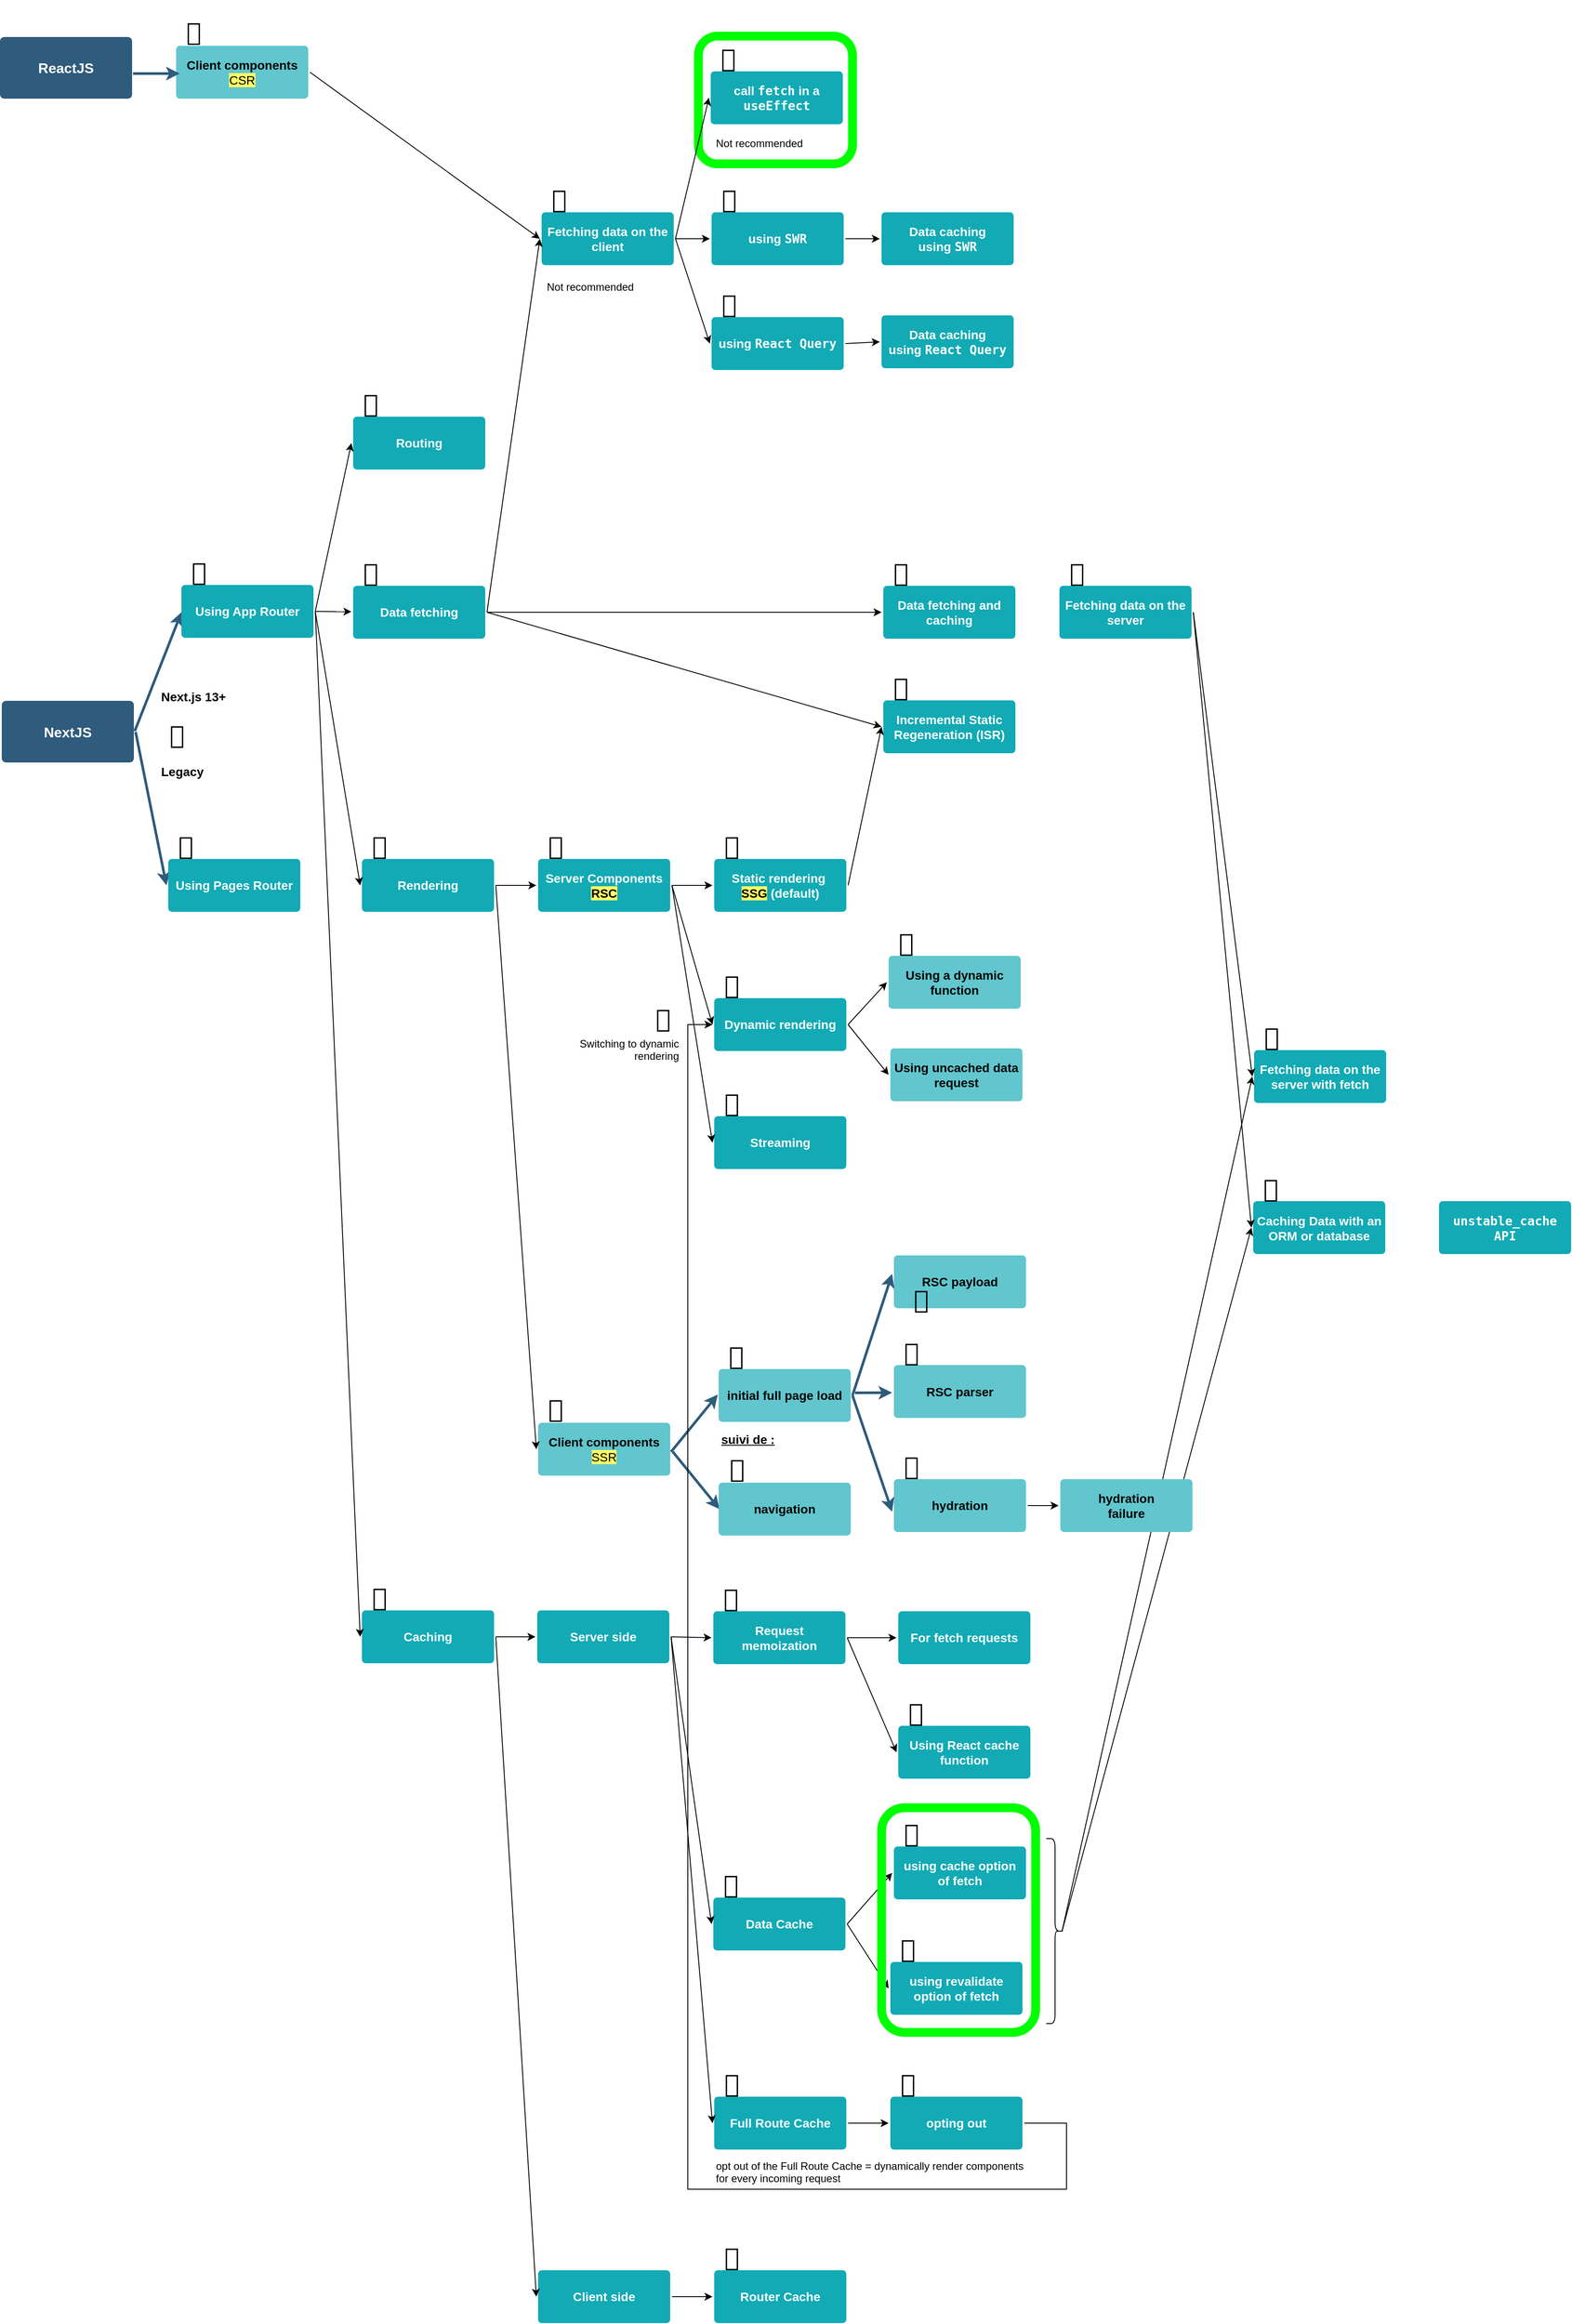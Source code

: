 <mxfile version="24.7.5">
  <diagram id="6a731a19-8d31-9384-78a2-239565b7b9f0" name="Page-1">
    <mxGraphModel dx="901" dy="1354" grid="1" gridSize="10" guides="1" tooltips="1" connect="1" arrows="1" fold="1" page="1" pageScale="1" pageWidth="1169" pageHeight="827" background="none" math="0" shadow="0">
      <root>
        <mxCell id="0" />
        <mxCell id="1" parent="0" />
        <mxCell id="1749" value="NextJS" style="rounded=1;whiteSpace=wrap;html=1;shadow=0;labelBackgroundColor=none;strokeColor=none;strokeWidth=3;fillColor=#2F5B7C;fontFamily=Helvetica;fontSize=16;fontColor=#FFFFFF;align=center;fontStyle=1;spacing=5;arcSize=7;perimeterSpacing=2;" parent="1" vertex="1">
          <mxGeometry x="441" y="380.5" width="150" height="70" as="geometry" />
        </mxCell>
        <mxCell id="r8Z-7FaJ2Otf5JihK0I--1781" value="" style="edgeStyle=none;rounded=0;jumpStyle=none;html=1;shadow=0;labelBackgroundColor=none;startArrow=none;startFill=0;endArrow=classic;endFill=1;jettySize=auto;orthogonalLoop=1;strokeColor=#2F5B7C;strokeWidth=3;fontFamily=Helvetica;fontSize=16;fontColor=#23445D;spacing=5;" parent="1" edge="1">
          <mxGeometry relative="1" as="geometry">
            <mxPoint x="592" y="414.91" as="sourcePoint" />
            <mxPoint x="645" y="280" as="targetPoint" />
          </mxGeometry>
        </mxCell>
        <mxCell id="r8Z-7FaJ2Otf5JihK0I--1783" value="" style="edgeStyle=none;rounded=0;jumpStyle=none;html=1;shadow=0;labelBackgroundColor=none;startArrow=none;startFill=0;endArrow=classic;endFill=1;jettySize=auto;orthogonalLoop=1;strokeColor=#2F5B7C;strokeWidth=3;fontFamily=Helvetica;fontSize=16;fontColor=#23445D;spacing=5;entryX=0;entryY=0.5;entryDx=0;entryDy=0;" parent="1" edge="1" target="GpQ6r5hlA1P1Bq5zLOfD-1779">
          <mxGeometry relative="1" as="geometry">
            <mxPoint x="593" y="415.91" as="sourcePoint" />
            <mxPoint x="640" y="810" as="targetPoint" />
          </mxGeometry>
        </mxCell>
        <mxCell id="r8Z-7FaJ2Otf5JihK0I--1839" value="" style="group" parent="1" vertex="1" connectable="0">
          <mxGeometry x="645" y="219" width="150" height="90.0" as="geometry" />
        </mxCell>
        <UserObject label="Using App Router" linkTarget="_blank" link="https://rc.nextjs.org/docs/app/building-your-application/rendering/server-components" id="r8Z-7FaJ2Otf5JihK0I--1780">
          <mxCell style="rounded=1;whiteSpace=wrap;html=1;shadow=0;labelBackgroundColor=none;strokeColor=none;strokeWidth=3;fillColor=#12aab5;fontFamily=Helvetica;fontSize=14;fontColor=#FFFFFF;align=center;spacing=5;fontStyle=1;arcSize=7;perimeterSpacing=2;" parent="r8Z-7FaJ2Otf5JihK0I--1839" vertex="1">
            <mxGeometry y="30.0" width="150" height="60" as="geometry" />
          </mxCell>
        </UserObject>
        <UserObject label="&lt;div style=&quot;font-size: 28px;&quot;&gt;&lt;code style=&quot;font-size: 28px;&quot;&gt;&lt;h1 data-text=&quot;🔗&quot; class=&quot;char Zyyy U1F517&quot; style=&quot;font-size: 28px;&quot;&gt;&lt;font style=&quot;font-size: 28px;&quot;&gt;🔗&lt;/font&gt;&lt;/h1&gt;&lt;/code&gt;&lt;/div&gt;" link="https://nextjs.org/docs/app" id="r8Z-7FaJ2Otf5JihK0I--1798">
          <mxCell style="text;html=1;align=center;verticalAlign=middle;whiteSpace=wrap;rounded=0;fontColor=#000000;fontSize=28;" parent="r8Z-7FaJ2Otf5JihK0I--1839" vertex="1">
            <mxGeometry width="40" height="30" as="geometry" />
          </mxCell>
        </UserObject>
        <mxCell id="r8Z-7FaJ2Otf5JihK0I--1855" value="ReactJS" style="rounded=1;whiteSpace=wrap;html=1;shadow=0;labelBackgroundColor=none;strokeColor=none;strokeWidth=3;fillColor=#2F5B7C;fontFamily=Helvetica;fontSize=16;fontColor=#FFFFFF;align=center;fontStyle=1;spacing=5;arcSize=7;perimeterSpacing=2;" parent="1" vertex="1">
          <mxGeometry x="439" y="-373" width="150" height="70" as="geometry" />
        </mxCell>
        <mxCell id="r8Z-7FaJ2Otf5JihK0I--1856" value="" style="group" parent="1" vertex="1" connectable="0">
          <mxGeometry x="639" y="-394" width="180" height="130" as="geometry" />
        </mxCell>
        <mxCell id="r8Z-7FaJ2Otf5JihK0I--1857" value="&lt;font color=&quot;#000000&quot;&gt;Client components&lt;/font&gt;&lt;div&gt;&lt;font style=&quot;font-weight: normal; background-color: rgb(255, 255, 102);&quot; color=&quot;#000000&quot;&gt;CSR&lt;/font&gt;&lt;/div&gt;" style="rounded=1;whiteSpace=wrap;html=1;shadow=0;labelBackgroundColor=none;strokeColor=none;strokeWidth=3;fillColor=#61c6ce;fontFamily=Helvetica;fontSize=14;fontColor=#FFFFFF;align=center;spacing=5;fontStyle=1;arcSize=7;perimeterSpacing=2;" parent="r8Z-7FaJ2Otf5JihK0I--1856" vertex="1">
          <mxGeometry y="31" width="150" height="60" as="geometry" />
        </mxCell>
        <UserObject label="&lt;div style=&quot;font-size: 28px;&quot;&gt;&lt;code style=&quot;font-size: 28px;&quot;&gt;&lt;h1 data-text=&quot;🔗&quot; class=&quot;char Zyyy U1F517&quot; style=&quot;font-size: 28px;&quot;&gt;&lt;font style=&quot;font-size: 28px;&quot;&gt;🔗&lt;/font&gt;&lt;/h1&gt;&lt;/code&gt;&lt;/div&gt;" id="r8Z-7FaJ2Otf5JihK0I--1858">
          <mxCell style="text;html=1;align=center;verticalAlign=middle;whiteSpace=wrap;rounded=0;fontColor=#000000;fontSize=28;" parent="r8Z-7FaJ2Otf5JihK0I--1856" vertex="1">
            <mxGeometry width="40" height="30" as="geometry" />
          </mxCell>
        </UserObject>
        <mxCell id="r8Z-7FaJ2Otf5JihK0I--1859" value="" style="edgeStyle=none;rounded=0;jumpStyle=none;html=1;shadow=0;labelBackgroundColor=none;startArrow=none;startFill=0;endArrow=classic;endFill=1;jettySize=auto;orthogonalLoop=1;strokeColor=#2F5B7C;strokeWidth=3;fontFamily=Helvetica;fontSize=16;fontColor=#23445D;spacing=5;" parent="1" edge="1">
          <mxGeometry relative="1" as="geometry">
            <mxPoint x="590" y="-331.5" as="sourcePoint" />
            <mxPoint x="643" y="-331.5" as="targetPoint" />
          </mxGeometry>
        </mxCell>
        <mxCell id="GpQ6r5hlA1P1Bq5zLOfD-1778" value="" style="group" parent="1" vertex="1" connectable="0">
          <mxGeometry x="630" y="530" width="150" height="90.0" as="geometry" />
        </mxCell>
        <mxCell id="GpQ6r5hlA1P1Bq5zLOfD-1779" value="Using Pages Router" style="rounded=1;whiteSpace=wrap;html=1;shadow=0;labelBackgroundColor=none;strokeColor=none;strokeWidth=3;fillColor=#12aab5;fontFamily=Helvetica;fontSize=14;fontColor=#FFFFFF;align=center;spacing=5;fontStyle=1;arcSize=7;perimeterSpacing=2;" parent="GpQ6r5hlA1P1Bq5zLOfD-1778" vertex="1">
          <mxGeometry y="30.0" width="150" height="60" as="geometry" />
        </mxCell>
        <UserObject label="&lt;div style=&quot;font-size: 28px;&quot;&gt;&lt;code style=&quot;font-size: 28px;&quot;&gt;&lt;h1 data-text=&quot;🔗&quot; class=&quot;char Zyyy U1F517&quot; style=&quot;font-size: 28px;&quot;&gt;&lt;font style=&quot;font-size: 28px;&quot;&gt;🔗&lt;/font&gt;&lt;/h1&gt;&lt;/code&gt;&lt;/div&gt;" link="https://rc.nextjs.org/docs/pages/building-your-application/rendering" id="GpQ6r5hlA1P1Bq5zLOfD-1780">
          <mxCell style="text;html=1;align=center;verticalAlign=middle;whiteSpace=wrap;rounded=0;fontColor=#000000;fontSize=28;" parent="GpQ6r5hlA1P1Bq5zLOfD-1778" vertex="1">
            <mxGeometry width="40" height="30" as="geometry" />
          </mxCell>
        </UserObject>
        <mxCell id="GpQ6r5hlA1P1Bq5zLOfD-1802" value="Next.js&amp;nbsp;13+" style="text;html=1;align=left;verticalAlign=middle;whiteSpace=wrap;rounded=0;fontSize=14;fontStyle=1" parent="1" vertex="1">
          <mxGeometry x="620" y="365.5" width="92" height="21" as="geometry" />
        </mxCell>
        <mxCell id="GpQ6r5hlA1P1Bq5zLOfD-1803" value="Legacy" style="text;html=1;align=left;verticalAlign=middle;whiteSpace=wrap;rounded=0;fontSize=14;fontStyle=1" parent="1" vertex="1">
          <mxGeometry x="620" y="450.5" width="92" height="21" as="geometry" />
        </mxCell>
        <UserObject label="&lt;div style=&quot;font-size: 28px;&quot;&gt;&lt;code style=&quot;font-size: 28px;&quot;&gt;&lt;h1 data-text=&quot;🔗&quot; class=&quot;char Zyyy U1F517&quot; style=&quot;font-size: 28px;&quot;&gt;&lt;font style=&quot;font-size: 28px;&quot;&gt;🔗&lt;/font&gt;&lt;/h1&gt;&lt;/code&gt;&lt;/div&gt;" link="https://nextjs.org/docs/pages" id="GpQ6r5hlA1P1Bq5zLOfD-1804">
          <mxCell style="text;html=1;align=center;verticalAlign=middle;whiteSpace=wrap;rounded=0;fontColor=#000000;fontSize=28;" parent="1" vertex="1">
            <mxGeometry x="620" y="404" width="40" height="30" as="geometry" />
          </mxCell>
        </UserObject>
        <mxCell id="qWBqYtF_UjLQTxVWIfhI-1778" value="" style="rounded=1;whiteSpace=wrap;html=1;strokeWidth=10;fillColor=none;strokeColor=#00FF00;" parent="1" vertex="1">
          <mxGeometry x="1232" y="-374" width="175" height="145" as="geometry" />
        </mxCell>
        <mxCell id="TGwe3L0Dk0PRKiBFuvq5-1778" value="" style="group" vertex="1" connectable="0" parent="1">
          <mxGeometry x="840" y="220" width="150" height="90.0" as="geometry" />
        </mxCell>
        <UserObject label="Data fetching" linkTarget="_blank" link="https://rc.nextjs.org/docs/app/building-your-application/rendering/server-components" id="TGwe3L0Dk0PRKiBFuvq5-1779">
          <mxCell style="rounded=1;whiteSpace=wrap;html=1;shadow=0;labelBackgroundColor=none;strokeColor=none;strokeWidth=3;fillColor=#12aab5;fontFamily=Helvetica;fontSize=14;fontColor=#FFFFFF;align=center;spacing=5;fontStyle=1;arcSize=7;perimeterSpacing=2;" vertex="1" parent="TGwe3L0Dk0PRKiBFuvq5-1778">
            <mxGeometry y="30.0" width="150" height="60" as="geometry" />
          </mxCell>
        </UserObject>
        <UserObject label="&lt;div style=&quot;font-size: 28px;&quot;&gt;&lt;code style=&quot;font-size: 28px;&quot;&gt;&lt;h1 data-text=&quot;🔗&quot; class=&quot;char Zyyy U1F517&quot; style=&quot;font-size: 28px;&quot;&gt;&lt;font style=&quot;font-size: 28px;&quot;&gt;🔗&lt;/font&gt;&lt;/h1&gt;&lt;/code&gt;&lt;/div&gt;" link="https://nextjs.org/docs/app/building-your-application/data-fetching" id="TGwe3L0Dk0PRKiBFuvq5-1780">
          <mxCell style="text;html=1;align=center;verticalAlign=middle;whiteSpace=wrap;rounded=0;fontColor=#000000;fontSize=28;" vertex="1" parent="TGwe3L0Dk0PRKiBFuvq5-1778">
            <mxGeometry width="40" height="30" as="geometry" />
          </mxCell>
        </UserObject>
        <mxCell id="TGwe3L0Dk0PRKiBFuvq5-1781" value="" style="group" vertex="1" connectable="0" parent="1">
          <mxGeometry x="1054" y="-204" width="150" height="90.0" as="geometry" />
        </mxCell>
        <UserObject label="Fetching data on the client" linkTarget="_blank" link="https://rc.nextjs.org/docs/app/building-your-application/rendering/server-components" id="TGwe3L0Dk0PRKiBFuvq5-1782">
          <mxCell style="rounded=1;whiteSpace=wrap;html=1;shadow=0;labelBackgroundColor=none;strokeColor=none;strokeWidth=3;fillColor=#12aab5;fontFamily=Helvetica;fontSize=14;fontColor=#FFFFFF;align=center;spacing=5;fontStyle=1;arcSize=7;perimeterSpacing=2;" vertex="1" parent="TGwe3L0Dk0PRKiBFuvq5-1781">
            <mxGeometry y="30.0" width="150" height="60" as="geometry" />
          </mxCell>
        </UserObject>
        <UserObject label="&lt;div style=&quot;font-size: 28px;&quot;&gt;&lt;code style=&quot;font-size: 28px;&quot;&gt;&lt;h1 data-text=&quot;🔗&quot; class=&quot;char Zyyy U1F517&quot; style=&quot;font-size: 28px;&quot;&gt;&lt;font style=&quot;font-size: 28px;&quot;&gt;🔗&lt;/font&gt;&lt;/h1&gt;&lt;/code&gt;&lt;/div&gt;" link="https://nextjs.org/docs/app/building-your-application/data-fetching/fetching#fetching-data-on-the-client" id="TGwe3L0Dk0PRKiBFuvq5-1783">
          <mxCell style="text;html=1;align=center;verticalAlign=middle;whiteSpace=wrap;rounded=0;fontColor=#000000;fontSize=28;" vertex="1" parent="TGwe3L0Dk0PRKiBFuvq5-1781">
            <mxGeometry width="40" height="30" as="geometry" />
          </mxCell>
        </UserObject>
        <mxCell id="TGwe3L0Dk0PRKiBFuvq5-1784" value="Not recommended" style="text;html=1;align=left;verticalAlign=middle;whiteSpace=wrap;rounded=0;" vertex="1" parent="1">
          <mxGeometry x="1058" y="-104" width="146" height="30" as="geometry" />
        </mxCell>
        <mxCell id="TGwe3L0Dk0PRKiBFuvq5-1785" value="" style="group" vertex="1" connectable="0" parent="1">
          <mxGeometry x="1246" y="-364" width="150" height="90.0" as="geometry" />
        </mxCell>
        <UserObject label="call &lt;code&gt;fetch&lt;/code&gt; in a &lt;code&gt;useEffect&lt;/code&gt;" linkTarget="_blank" link="https://rc.nextjs.org/docs/app/building-your-application/rendering/server-components" id="TGwe3L0Dk0PRKiBFuvq5-1786">
          <mxCell style="rounded=1;whiteSpace=wrap;html=1;shadow=0;labelBackgroundColor=none;strokeColor=none;strokeWidth=3;fillColor=#12aab5;fontFamily=Helvetica;fontSize=14;fontColor=#FFFFFF;align=center;spacing=5;fontStyle=1;arcSize=7;perimeterSpacing=2;" vertex="1" parent="TGwe3L0Dk0PRKiBFuvq5-1785">
            <mxGeometry y="30.0" width="150" height="60" as="geometry" />
          </mxCell>
        </UserObject>
        <UserObject label="&lt;div style=&quot;font-size: 28px;&quot;&gt;&lt;code style=&quot;font-size: 28px;&quot;&gt;&lt;h1 data-text=&quot;🔗&quot; class=&quot;char Zyyy U1F517&quot; style=&quot;font-size: 28px;&quot;&gt;&lt;font style=&quot;font-size: 28px;&quot;&gt;🔗&lt;/font&gt;&lt;/h1&gt;&lt;/code&gt;&lt;/div&gt;" link="https://ah-mahir.medium.com/stop-using-useeffect-2fb4dd3e0332" id="TGwe3L0Dk0PRKiBFuvq5-1787">
          <mxCell style="text;html=1;align=center;verticalAlign=middle;whiteSpace=wrap;rounded=0;fontColor=#000000;fontSize=28;" vertex="1" parent="TGwe3L0Dk0PRKiBFuvq5-1785">
            <mxGeometry width="40" height="30" as="geometry" />
          </mxCell>
        </UserObject>
        <mxCell id="TGwe3L0Dk0PRKiBFuvq5-1788" value="Not recommended" style="text;html=1;align=left;verticalAlign=middle;whiteSpace=wrap;rounded=0;" vertex="1" parent="1">
          <mxGeometry x="1250" y="-267" width="146" height="30" as="geometry" />
        </mxCell>
        <mxCell id="TGwe3L0Dk0PRKiBFuvq5-1789" value="" style="group" vertex="1" connectable="0" parent="1">
          <mxGeometry x="1247" y="-85" width="150" height="90.0" as="geometry" />
        </mxCell>
        <UserObject label="using&amp;nbsp;&lt;code&gt;React Query&lt;/code&gt;" linkTarget="_blank" link="https://rc.nextjs.org/docs/app/building-your-application/rendering/server-components" id="TGwe3L0Dk0PRKiBFuvq5-1790">
          <mxCell style="rounded=1;whiteSpace=wrap;html=1;shadow=0;labelBackgroundColor=none;strokeColor=none;strokeWidth=3;fillColor=#12aab5;fontFamily=Helvetica;fontSize=14;fontColor=#FFFFFF;align=center;spacing=5;fontStyle=1;arcSize=7;perimeterSpacing=2;" vertex="1" parent="TGwe3L0Dk0PRKiBFuvq5-1789">
            <mxGeometry y="30.0" width="150" height="60" as="geometry" />
          </mxCell>
        </UserObject>
        <UserObject label="&lt;div style=&quot;font-size: 28px;&quot;&gt;&lt;code style=&quot;font-size: 28px;&quot;&gt;&lt;h1 data-text=&quot;🔗&quot; class=&quot;char Zyyy U1F517&quot; style=&quot;font-size: 28px;&quot;&gt;&lt;font style=&quot;font-size: 28px;&quot;&gt;🔗&lt;/font&gt;&lt;/h1&gt;&lt;/code&gt;&lt;/div&gt;" link="https://tanstack.com/query/latest/docs/framework/react/overview" id="TGwe3L0Dk0PRKiBFuvq5-1791">
          <mxCell style="text;html=1;align=center;verticalAlign=middle;whiteSpace=wrap;rounded=0;fontColor=#000000;fontSize=28;" vertex="1" parent="TGwe3L0Dk0PRKiBFuvq5-1789">
            <mxGeometry width="40" height="30" as="geometry" />
          </mxCell>
        </UserObject>
        <mxCell id="TGwe3L0Dk0PRKiBFuvq5-1792" value="" style="group" vertex="1" connectable="0" parent="1">
          <mxGeometry x="1247" y="-204" width="150" height="90.0" as="geometry" />
        </mxCell>
        <UserObject label="using&amp;nbsp;&lt;code&gt;SWR&lt;/code&gt;" linkTarget="_blank" link="https://rc.nextjs.org/docs/app/building-your-application/rendering/server-components" id="TGwe3L0Dk0PRKiBFuvq5-1793">
          <mxCell style="rounded=1;whiteSpace=wrap;html=1;shadow=0;labelBackgroundColor=none;strokeColor=none;strokeWidth=3;fillColor=#12aab5;fontFamily=Helvetica;fontSize=14;fontColor=#FFFFFF;align=center;spacing=5;fontStyle=1;arcSize=7;perimeterSpacing=2;" vertex="1" parent="TGwe3L0Dk0PRKiBFuvq5-1792">
            <mxGeometry y="30.0" width="150" height="60" as="geometry" />
          </mxCell>
        </UserObject>
        <UserObject label="&lt;div style=&quot;font-size: 28px;&quot;&gt;&lt;code style=&quot;font-size: 28px;&quot;&gt;&lt;h1 data-text=&quot;🔗&quot; class=&quot;char Zyyy U1F517&quot; style=&quot;font-size: 28px;&quot;&gt;&lt;font style=&quot;font-size: 28px;&quot;&gt;🔗&lt;/font&gt;&lt;/h1&gt;&lt;/code&gt;&lt;/div&gt;" link="https://swr.vercel.app/fr-FR" id="TGwe3L0Dk0PRKiBFuvq5-1794">
          <mxCell style="text;html=1;align=center;verticalAlign=middle;whiteSpace=wrap;rounded=0;fontColor=#000000;fontSize=28;" vertex="1" parent="TGwe3L0Dk0PRKiBFuvq5-1792">
            <mxGeometry width="40" height="30" as="geometry" />
          </mxCell>
        </UserObject>
        <mxCell id="TGwe3L0Dk0PRKiBFuvq5-1795" value="" style="group" vertex="1" connectable="0" parent="1">
          <mxGeometry x="1642" y="220" width="150" height="90.0" as="geometry" />
        </mxCell>
        <UserObject label="Fetching data on the server" linkTarget="_blank" link="https://rc.nextjs.org/docs/app/building-your-application/rendering/server-components" id="TGwe3L0Dk0PRKiBFuvq5-1796">
          <mxCell style="rounded=1;whiteSpace=wrap;html=1;shadow=0;labelBackgroundColor=none;strokeColor=none;strokeWidth=3;fillColor=#12aab5;fontFamily=Helvetica;fontSize=14;fontColor=#FFFFFF;align=center;spacing=5;fontStyle=1;arcSize=7;perimeterSpacing=2;" vertex="1" parent="TGwe3L0Dk0PRKiBFuvq5-1795">
            <mxGeometry y="30.0" width="150" height="60" as="geometry" />
          </mxCell>
        </UserObject>
        <UserObject label="&lt;div style=&quot;font-size: 28px;&quot;&gt;&lt;code style=&quot;font-size: 28px;&quot;&gt;&lt;h1 data-text=&quot;🔗&quot; class=&quot;char Zyyy U1F517&quot; style=&quot;font-size: 28px;&quot;&gt;&lt;font style=&quot;font-size: 28px;&quot;&gt;🔗&lt;/font&gt;&lt;/h1&gt;&lt;/code&gt;&lt;/div&gt;" link="https://nextjs.org/docs/app/building-your-application/data-fetching/fetching#fetching-data-on-the-client" id="TGwe3L0Dk0PRKiBFuvq5-1797">
          <mxCell style="text;html=1;align=center;verticalAlign=middle;whiteSpace=wrap;rounded=0;fontColor=#000000;fontSize=28;" vertex="1" parent="TGwe3L0Dk0PRKiBFuvq5-1795">
            <mxGeometry width="40" height="30" as="geometry" />
          </mxCell>
        </UserObject>
        <UserObject label="Data caching using&amp;nbsp;&lt;code&gt;SWR&lt;/code&gt;" linkTarget="_blank" link="https://rc.nextjs.org/docs/app/building-your-application/rendering/server-components" id="TGwe3L0Dk0PRKiBFuvq5-1800">
          <mxCell style="rounded=1;whiteSpace=wrap;html=1;shadow=0;labelBackgroundColor=none;strokeColor=none;strokeWidth=3;fillColor=#12aab5;fontFamily=Helvetica;fontSize=14;fontColor=#FFFFFF;align=center;spacing=5;fontStyle=1;arcSize=7;perimeterSpacing=2;" vertex="1" parent="1">
            <mxGeometry x="1440" y="-174.0" width="150" height="60" as="geometry" />
          </mxCell>
        </UserObject>
        <UserObject label="Data caching using&amp;nbsp;&lt;code&gt;React Query&lt;/code&gt;" linkTarget="_blank" link="https://rc.nextjs.org/docs/app/building-your-application/rendering/server-components" id="TGwe3L0Dk0PRKiBFuvq5-1801">
          <mxCell style="rounded=1;whiteSpace=wrap;html=1;shadow=0;labelBackgroundColor=none;strokeColor=none;strokeWidth=3;fillColor=#12aab5;fontFamily=Helvetica;fontSize=14;fontColor=#FFFFFF;align=center;spacing=5;fontStyle=1;arcSize=7;perimeterSpacing=2;" vertex="1" parent="1">
            <mxGeometry x="1440" y="-57.0" width="150" height="60" as="geometry" />
          </mxCell>
        </UserObject>
        <mxCell id="TGwe3L0Dk0PRKiBFuvq5-1802" value="" style="group" vertex="1" connectable="0" parent="1">
          <mxGeometry x="840" y="28" width="150" height="90.0" as="geometry" />
        </mxCell>
        <UserObject label="Routing" linkTarget="_blank" link="https://rc.nextjs.org/docs/app/building-your-application/rendering/server-components" id="TGwe3L0Dk0PRKiBFuvq5-1803">
          <mxCell style="rounded=1;whiteSpace=wrap;html=1;shadow=0;labelBackgroundColor=none;strokeColor=none;strokeWidth=3;fillColor=#12aab5;fontFamily=Helvetica;fontSize=14;fontColor=#FFFFFF;align=center;spacing=5;fontStyle=1;arcSize=7;perimeterSpacing=2;" vertex="1" parent="TGwe3L0Dk0PRKiBFuvq5-1802">
            <mxGeometry y="30.0" width="150" height="60" as="geometry" />
          </mxCell>
        </UserObject>
        <UserObject label="&lt;div style=&quot;font-size: 28px;&quot;&gt;&lt;code style=&quot;font-size: 28px;&quot;&gt;&lt;h1 data-text=&quot;🔗&quot; class=&quot;char Zyyy U1F517&quot; style=&quot;font-size: 28px;&quot;&gt;&lt;font style=&quot;font-size: 28px;&quot;&gt;🔗&lt;/font&gt;&lt;/h1&gt;&lt;/code&gt;&lt;/div&gt;" link="https://nextjs.org/docs/app/building-your-application/routing" id="TGwe3L0Dk0PRKiBFuvq5-1804">
          <mxCell style="text;html=1;align=center;verticalAlign=middle;whiteSpace=wrap;rounded=0;fontColor=#000000;fontSize=28;" vertex="1" parent="TGwe3L0Dk0PRKiBFuvq5-1802">
            <mxGeometry width="40" height="30" as="geometry" />
          </mxCell>
        </UserObject>
        <mxCell id="TGwe3L0Dk0PRKiBFuvq5-1805" value="" style="endArrow=classic;html=1;rounded=0;exitX=1;exitY=0.5;exitDx=0;exitDy=0;entryX=0;entryY=0.5;entryDx=0;entryDy=0;" edge="1" parent="1" source="r8Z-7FaJ2Otf5JihK0I--1857" target="TGwe3L0Dk0PRKiBFuvq5-1782">
          <mxGeometry width="50" height="50" relative="1" as="geometry">
            <mxPoint x="1030" y="-44" as="sourcePoint" />
            <mxPoint x="1080" y="-94" as="targetPoint" />
          </mxGeometry>
        </mxCell>
        <mxCell id="TGwe3L0Dk0PRKiBFuvq5-1806" value="" style="endArrow=classic;html=1;rounded=0;exitX=1;exitY=0.5;exitDx=0;exitDy=0;entryX=0;entryY=0.5;entryDx=0;entryDy=0;" edge="1" parent="1" source="TGwe3L0Dk0PRKiBFuvq5-1779" target="TGwe3L0Dk0PRKiBFuvq5-1782">
          <mxGeometry width="50" height="50" relative="1" as="geometry">
            <mxPoint x="600" y="-309.5" as="sourcePoint" />
            <mxPoint x="1036" y="-120.5" as="targetPoint" />
          </mxGeometry>
        </mxCell>
        <mxCell id="TGwe3L0Dk0PRKiBFuvq5-1807" value="" style="group" vertex="1" connectable="0" parent="1">
          <mxGeometry x="850" y="1383" width="150" height="90.0" as="geometry" />
        </mxCell>
        <UserObject label="Caching" linkTarget="_blank" link="https://rc.nextjs.org/docs/app/building-your-application/rendering/server-components" id="TGwe3L0Dk0PRKiBFuvq5-1808">
          <mxCell style="rounded=1;whiteSpace=wrap;html=1;shadow=0;labelBackgroundColor=none;strokeColor=none;strokeWidth=3;fillColor=#12aab5;fontFamily=Helvetica;fontSize=14;fontColor=#FFFFFF;align=center;spacing=5;fontStyle=1;arcSize=7;perimeterSpacing=2;" vertex="1" parent="TGwe3L0Dk0PRKiBFuvq5-1807">
            <mxGeometry y="30.0" width="150" height="60" as="geometry" />
          </mxCell>
        </UserObject>
        <UserObject label="&lt;div style=&quot;font-size: 28px;&quot;&gt;&lt;code style=&quot;font-size: 28px;&quot;&gt;&lt;h1 data-text=&quot;🔗&quot; class=&quot;char Zyyy U1F517&quot; style=&quot;font-size: 28px;&quot;&gt;&lt;font style=&quot;font-size: 28px;&quot;&gt;🔗&lt;/font&gt;&lt;/h1&gt;&lt;/code&gt;&lt;/div&gt;" link="https://nextjs.org/docs/app/building-your-application/caching" id="TGwe3L0Dk0PRKiBFuvq5-1809">
          <mxCell style="text;html=1;align=center;verticalAlign=middle;whiteSpace=wrap;rounded=0;fontColor=#000000;fontSize=28;" vertex="1" parent="TGwe3L0Dk0PRKiBFuvq5-1807">
            <mxGeometry width="40" height="30" as="geometry" />
          </mxCell>
        </UserObject>
        <mxCell id="TGwe3L0Dk0PRKiBFuvq5-1810" value="" style="group" vertex="1" connectable="0" parent="1">
          <mxGeometry x="1863" y="747" width="150" height="90.0" as="geometry" />
        </mxCell>
        <UserObject label="Fetching data on the server with fetch" linkTarget="_blank" link="https://rc.nextjs.org/docs/app/building-your-application/rendering/server-components" id="TGwe3L0Dk0PRKiBFuvq5-1811">
          <mxCell style="rounded=1;whiteSpace=wrap;html=1;shadow=0;labelBackgroundColor=none;strokeColor=none;strokeWidth=3;fillColor=#12aab5;fontFamily=Helvetica;fontSize=14;fontColor=#FFFFFF;align=center;spacing=5;fontStyle=1;arcSize=7;perimeterSpacing=2;" vertex="1" parent="TGwe3L0Dk0PRKiBFuvq5-1810">
            <mxGeometry y="30.0" width="150" height="60" as="geometry" />
          </mxCell>
        </UserObject>
        <UserObject label="&lt;div style=&quot;font-size: 28px;&quot;&gt;&lt;code style=&quot;font-size: 28px;&quot;&gt;&lt;h1 data-text=&quot;🔗&quot; class=&quot;char Zyyy U1F517&quot; style=&quot;font-size: 28px;&quot;&gt;&lt;font style=&quot;font-size: 28px;&quot;&gt;🔗&lt;/font&gt;&lt;/h1&gt;&lt;/code&gt;&lt;/div&gt;" link="https://nextjs.org/docs/app/building-your-application/data-fetching/fetching#fetching-data-on-the-server-with-the-fetch-api" id="TGwe3L0Dk0PRKiBFuvq5-1812">
          <mxCell style="text;html=1;align=center;verticalAlign=middle;whiteSpace=wrap;rounded=0;fontColor=#000000;fontSize=28;" vertex="1" parent="TGwe3L0Dk0PRKiBFuvq5-1810">
            <mxGeometry width="40" height="30" as="geometry" />
          </mxCell>
        </UserObject>
        <mxCell id="TGwe3L0Dk0PRKiBFuvq5-1813" value="" style="group" vertex="1" connectable="0" parent="1">
          <mxGeometry x="1249" y="1709" width="150" height="90.0" as="geometry" />
        </mxCell>
        <UserObject label="Data Cache" linkTarget="_blank" link="https://rc.nextjs.org/docs/app/building-your-application/rendering/server-components" id="TGwe3L0Dk0PRKiBFuvq5-1814">
          <mxCell style="rounded=1;whiteSpace=wrap;html=1;shadow=0;labelBackgroundColor=none;strokeColor=none;strokeWidth=3;fillColor=#12aab5;fontFamily=Helvetica;fontSize=14;fontColor=#FFFFFF;align=center;spacing=5;fontStyle=1;arcSize=7;perimeterSpacing=2;" vertex="1" parent="TGwe3L0Dk0PRKiBFuvq5-1813">
            <mxGeometry y="30.0" width="150" height="60" as="geometry" />
          </mxCell>
        </UserObject>
        <UserObject label="&lt;div style=&quot;font-size: 28px;&quot;&gt;&lt;code style=&quot;font-size: 28px;&quot;&gt;&lt;h1 data-text=&quot;🔗&quot; class=&quot;char Zyyy U1F517&quot; style=&quot;font-size: 28px;&quot;&gt;&lt;font style=&quot;font-size: 28px;&quot;&gt;🔗&lt;/font&gt;&lt;/h1&gt;&lt;/code&gt;&lt;/div&gt;" link="https://nextjs.org/docs/app/building-your-application/caching#data-cache" id="TGwe3L0Dk0PRKiBFuvq5-1815">
          <mxCell style="text;html=1;align=center;verticalAlign=middle;whiteSpace=wrap;rounded=0;fontColor=#000000;fontSize=28;" vertex="1" parent="TGwe3L0Dk0PRKiBFuvq5-1813">
            <mxGeometry width="40" height="30" as="geometry" />
          </mxCell>
        </UserObject>
        <mxCell id="TGwe3L0Dk0PRKiBFuvq5-1816" value="" style="endArrow=classic;html=1;rounded=0;exitX=1;exitY=0.5;exitDx=0;exitDy=0;entryX=0;entryY=0.5;entryDx=0;entryDy=0;" edge="1" parent="1" source="TGwe3L0Dk0PRKiBFuvq5-1796" target="TGwe3L0Dk0PRKiBFuvq5-1811">
          <mxGeometry width="50" height="50" relative="1" as="geometry">
            <mxPoint x="1679" y="310" as="sourcePoint" />
            <mxPoint x="1729" y="260" as="targetPoint" />
          </mxGeometry>
        </mxCell>
        <mxCell id="TGwe3L0Dk0PRKiBFuvq5-1817" value="" style="endArrow=classic;html=1;rounded=0;exitX=0.1;exitY=0.5;exitDx=0;exitDy=0;entryX=0;entryY=0.5;entryDx=0;entryDy=0;exitPerimeter=0;" edge="1" parent="1" source="TGwe3L0Dk0PRKiBFuvq5-1937" target="TGwe3L0Dk0PRKiBFuvq5-1811">
          <mxGeometry width="50" height="50" relative="1" as="geometry">
            <mxPoint x="1804" y="1047.0" as="sourcePoint" />
            <mxPoint x="1928" y="806" as="targetPoint" />
          </mxGeometry>
        </mxCell>
        <mxCell id="TGwe3L0Dk0PRKiBFuvq5-1819" value="" style="group" vertex="1" connectable="0" parent="1">
          <mxGeometry x="1862" y="918.5" width="150" height="90.0" as="geometry" />
        </mxCell>
        <UserObject label="Caching Data with an ORM or database" linkTarget="_blank" link="https://rc.nextjs.org/docs/app/building-your-application/rendering/server-components" id="TGwe3L0Dk0PRKiBFuvq5-1820">
          <mxCell style="rounded=1;whiteSpace=wrap;html=1;shadow=0;labelBackgroundColor=none;strokeColor=none;strokeWidth=3;fillColor=#12aab5;fontFamily=Helvetica;fontSize=14;fontColor=#FFFFFF;align=center;spacing=5;fontStyle=1;arcSize=7;perimeterSpacing=2;" vertex="1" parent="TGwe3L0Dk0PRKiBFuvq5-1819">
            <mxGeometry y="30.0" width="150" height="60" as="geometry" />
          </mxCell>
        </UserObject>
        <UserObject label="&lt;div style=&quot;font-size: 28px;&quot;&gt;&lt;code style=&quot;font-size: 28px;&quot;&gt;&lt;h1 data-text=&quot;🔗&quot; class=&quot;char Zyyy U1F517&quot; style=&quot;font-size: 28px;&quot;&gt;&lt;font style=&quot;font-size: 28px;&quot;&gt;🔗&lt;/font&gt;&lt;/h1&gt;&lt;/code&gt;&lt;/div&gt;" link="https://nextjs.org/docs/app/building-your-application/data-fetching/fetching#caching-data-with-an-orm-or-database" id="TGwe3L0Dk0PRKiBFuvq5-1821">
          <mxCell style="text;html=1;align=center;verticalAlign=middle;whiteSpace=wrap;rounded=0;fontColor=#000000;fontSize=28;" vertex="1" parent="TGwe3L0Dk0PRKiBFuvq5-1819">
            <mxGeometry width="40" height="30" as="geometry" />
          </mxCell>
        </UserObject>
        <mxCell id="TGwe3L0Dk0PRKiBFuvq5-1823" value="" style="endArrow=classic;html=1;rounded=0;exitX=1;exitY=0.5;exitDx=0;exitDy=0;entryX=0;entryY=0.5;entryDx=0;entryDy=0;" edge="1" parent="1" source="TGwe3L0Dk0PRKiBFuvq5-1796" target="TGwe3L0Dk0PRKiBFuvq5-1820">
          <mxGeometry width="50" height="50" relative="1" as="geometry">
            <mxPoint x="1601" y="290" as="sourcePoint" />
            <mxPoint x="1657" y="394" as="targetPoint" />
          </mxGeometry>
        </mxCell>
        <mxCell id="TGwe3L0Dk0PRKiBFuvq5-1824" value="" style="endArrow=classic;html=1;rounded=0;exitX=0.1;exitY=0.5;exitDx=0;exitDy=0;entryX=0;entryY=0.5;entryDx=0;entryDy=0;exitPerimeter=0;" edge="1" parent="1" source="TGwe3L0Dk0PRKiBFuvq5-1937" target="TGwe3L0Dk0PRKiBFuvq5-1820">
          <mxGeometry width="50" height="50" relative="1" as="geometry">
            <mxPoint x="1804" y="1141.0" as="sourcePoint" />
            <mxPoint x="1860" y="1072.5" as="targetPoint" />
          </mxGeometry>
        </mxCell>
        <mxCell id="TGwe3L0Dk0PRKiBFuvq5-1825" value="" style="endArrow=classic;html=1;rounded=0;exitX=1;exitY=0.5;exitDx=0;exitDy=0;entryX=0;entryY=0.5;entryDx=0;entryDy=0;" edge="1" parent="1" source="TGwe3L0Dk0PRKiBFuvq5-1779" target="TGwe3L0Dk0PRKiBFuvq5-1848">
          <mxGeometry width="50" height="50" relative="1" as="geometry">
            <mxPoint x="1002" y="290" as="sourcePoint" />
            <mxPoint x="1210" y="280" as="targetPoint" />
          </mxGeometry>
        </mxCell>
        <UserObject label="Server side" linkTarget="_blank" id="TGwe3L0Dk0PRKiBFuvq5-1829">
          <mxCell style="rounded=1;whiteSpace=wrap;html=1;shadow=0;labelBackgroundColor=none;strokeColor=none;strokeWidth=3;fillColor=#12aab5;fontFamily=Helvetica;fontSize=14;fontColor=#FFFFFF;align=center;spacing=5;fontStyle=1;arcSize=7;perimeterSpacing=2;" vertex="1" parent="1">
            <mxGeometry x="1049" y="1413" width="150" height="60" as="geometry" />
          </mxCell>
        </UserObject>
        <mxCell id="TGwe3L0Dk0PRKiBFuvq5-1830" value="" style="group" vertex="1" connectable="0" parent="1">
          <mxGeometry x="1249" y="1384" width="150" height="90.0" as="geometry" />
        </mxCell>
        <UserObject label="Request memoization" linkTarget="_blank" link="https://rc.nextjs.org/docs/app/building-your-application/rendering/server-components" id="TGwe3L0Dk0PRKiBFuvq5-1831">
          <mxCell style="rounded=1;whiteSpace=wrap;html=1;shadow=0;labelBackgroundColor=none;strokeColor=none;strokeWidth=3;fillColor=#12aab5;fontFamily=Helvetica;fontSize=14;fontColor=#FFFFFF;align=center;spacing=5;fontStyle=1;arcSize=7;perimeterSpacing=2;" vertex="1" parent="TGwe3L0Dk0PRKiBFuvq5-1830">
            <mxGeometry y="30.0" width="150" height="60" as="geometry" />
          </mxCell>
        </UserObject>
        <UserObject label="&lt;div style=&quot;font-size: 28px;&quot;&gt;&lt;code style=&quot;font-size: 28px;&quot;&gt;&lt;h1 data-text=&quot;🔗&quot; class=&quot;char Zyyy U1F517&quot; style=&quot;font-size: 28px;&quot;&gt;&lt;font style=&quot;font-size: 28px;&quot;&gt;🔗&lt;/font&gt;&lt;/h1&gt;&lt;/code&gt;&lt;/div&gt;" link="https://nextjs.org/docs/app/building-your-application/caching#request-memoization" id="TGwe3L0Dk0PRKiBFuvq5-1832">
          <mxCell style="text;html=1;align=center;verticalAlign=middle;whiteSpace=wrap;rounded=0;fontColor=#000000;fontSize=28;" vertex="1" parent="TGwe3L0Dk0PRKiBFuvq5-1830">
            <mxGeometry width="40" height="30" as="geometry" />
          </mxCell>
        </UserObject>
        <UserObject label="For fetch requests" linkTarget="_blank" id="TGwe3L0Dk0PRKiBFuvq5-1833">
          <mxCell style="rounded=1;whiteSpace=wrap;html=1;shadow=0;labelBackgroundColor=none;strokeColor=none;strokeWidth=3;fillColor=#12aab5;fontFamily=Helvetica;fontSize=14;fontColor=#FFFFFF;align=center;spacing=5;fontStyle=1;arcSize=7;perimeterSpacing=2;" vertex="1" parent="1">
            <mxGeometry x="1459" y="1414" width="150" height="60" as="geometry" />
          </mxCell>
        </UserObject>
        <mxCell id="TGwe3L0Dk0PRKiBFuvq5-1834" value="" style="group" vertex="1" connectable="0" parent="1">
          <mxGeometry x="1459" y="1514" width="150" height="90.0" as="geometry" />
        </mxCell>
        <UserObject label="Using React cache function" linkTarget="_blank" link="https://rc.nextjs.org/docs/app/building-your-application/rendering/server-components" id="TGwe3L0Dk0PRKiBFuvq5-1835">
          <mxCell style="rounded=1;whiteSpace=wrap;html=1;shadow=0;labelBackgroundColor=none;strokeColor=none;strokeWidth=3;fillColor=#12aab5;fontFamily=Helvetica;fontSize=14;fontColor=#FFFFFF;align=center;spacing=5;fontStyle=1;arcSize=7;perimeterSpacing=2;" vertex="1" parent="TGwe3L0Dk0PRKiBFuvq5-1834">
            <mxGeometry y="30.0" width="150" height="60" as="geometry" />
          </mxCell>
        </UserObject>
        <UserObject label="&lt;div style=&quot;font-size: 28px;&quot;&gt;&lt;code style=&quot;font-size: 28px;&quot;&gt;&lt;h1 data-text=&quot;🔗&quot; class=&quot;char Zyyy U1F517&quot; style=&quot;font-size: 28px;&quot;&gt;&lt;font style=&quot;font-size: 28px;&quot;&gt;🔗&lt;/font&gt;&lt;/h1&gt;&lt;/code&gt;&lt;/div&gt;" link="https://nextjs.org/docs/app/building-your-application/caching#react-cache-function" id="TGwe3L0Dk0PRKiBFuvq5-1836">
          <mxCell style="text;html=1;align=center;verticalAlign=middle;whiteSpace=wrap;rounded=0;fontColor=#000000;fontSize=28;" vertex="1" parent="TGwe3L0Dk0PRKiBFuvq5-1834">
            <mxGeometry width="40" height="30" as="geometry" />
          </mxCell>
        </UserObject>
        <UserObject label="&lt;code&gt;unstable_cache API&lt;/code&gt;" linkTarget="_blank" id="TGwe3L0Dk0PRKiBFuvq5-1837">
          <mxCell style="rounded=1;whiteSpace=wrap;html=1;shadow=0;labelBackgroundColor=none;strokeColor=none;strokeWidth=3;fillColor=#12aab5;fontFamily=Helvetica;fontSize=14;fontColor=#FFFFFF;align=center;spacing=5;fontStyle=1;arcSize=7;perimeterSpacing=2;" vertex="1" parent="1">
            <mxGeometry x="2073" y="948.5" width="150" height="60" as="geometry" />
          </mxCell>
        </UserObject>
        <mxCell id="TGwe3L0Dk0PRKiBFuvq5-1838" value="" style="group" vertex="1" connectable="0" parent="1">
          <mxGeometry x="850" y="530" width="150" height="90.0" as="geometry" />
        </mxCell>
        <UserObject label="Rendering" linkTarget="_blank" link="https://rc.nextjs.org/docs/app/building-your-application/rendering/server-components" id="TGwe3L0Dk0PRKiBFuvq5-1839">
          <mxCell style="rounded=1;whiteSpace=wrap;html=1;shadow=0;labelBackgroundColor=none;strokeColor=none;strokeWidth=3;fillColor=#12aab5;fontFamily=Helvetica;fontSize=14;fontColor=#FFFFFF;align=center;spacing=5;fontStyle=1;arcSize=7;perimeterSpacing=2;" vertex="1" parent="TGwe3L0Dk0PRKiBFuvq5-1838">
            <mxGeometry y="30.0" width="150" height="60" as="geometry" />
          </mxCell>
        </UserObject>
        <UserObject label="&lt;div style=&quot;font-size: 28px;&quot;&gt;&lt;code style=&quot;font-size: 28px;&quot;&gt;&lt;h1 data-text=&quot;🔗&quot; class=&quot;char Zyyy U1F517&quot; style=&quot;font-size: 28px;&quot;&gt;&lt;font style=&quot;font-size: 28px;&quot;&gt;🔗&lt;/font&gt;&lt;/h1&gt;&lt;/code&gt;&lt;/div&gt;" link="https://nextjs.org/docs/app/building-your-application/rendering" id="TGwe3L0Dk0PRKiBFuvq5-1840">
          <mxCell style="text;html=1;align=center;verticalAlign=middle;whiteSpace=wrap;rounded=0;fontColor=#000000;fontSize=28;" vertex="1" parent="TGwe3L0Dk0PRKiBFuvq5-1838">
            <mxGeometry width="40" height="30" as="geometry" />
          </mxCell>
        </UserObject>
        <UserObject label="" link="https://nextjs.org/docs/app/building-your-application/rendering/server-components" id="TGwe3L0Dk0PRKiBFuvq5-1841">
          <mxCell style="group" vertex="1" connectable="0" parent="1">
            <mxGeometry x="1050" y="530" width="150" height="90.0" as="geometry" />
          </mxCell>
        </UserObject>
        <UserObject label="Server Components&lt;div&gt;&lt;font style=&quot;background-color: rgb(255, 255, 102);&quot; color=&quot;#000000&quot;&gt;RSC&lt;/font&gt;&lt;/div&gt;" linkTarget="_blank" id="TGwe3L0Dk0PRKiBFuvq5-1842">
          <mxCell style="rounded=1;whiteSpace=wrap;html=1;shadow=0;labelBackgroundColor=none;strokeColor=none;strokeWidth=3;fillColor=#12aab5;fontFamily=Helvetica;fontSize=14;fontColor=#FFFFFF;align=center;spacing=5;fontStyle=1;arcSize=7;perimeterSpacing=2;" vertex="1" parent="TGwe3L0Dk0PRKiBFuvq5-1841">
            <mxGeometry y="30.0" width="150" height="60" as="geometry" />
          </mxCell>
        </UserObject>
        <UserObject label="&lt;div style=&quot;font-size: 28px;&quot;&gt;&lt;code style=&quot;font-size: 28px;&quot;&gt;&lt;h1 data-text=&quot;🔗&quot; class=&quot;char Zyyy U1F517&quot; style=&quot;font-size: 28px;&quot;&gt;&lt;font style=&quot;font-size: 28px;&quot;&gt;🔗&lt;/font&gt;&lt;/h1&gt;&lt;/code&gt;&lt;/div&gt;" link="https://nextjs.org/docs/app/building-your-application/rendering/server-components" id="TGwe3L0Dk0PRKiBFuvq5-1843">
          <mxCell style="text;html=1;align=center;verticalAlign=middle;whiteSpace=wrap;rounded=0;fontColor=#000000;fontSize=28;" vertex="1" parent="TGwe3L0Dk0PRKiBFuvq5-1841">
            <mxGeometry width="40" height="30" as="geometry" />
          </mxCell>
        </UserObject>
        <UserObject label="" id="TGwe3L0Dk0PRKiBFuvq5-1847">
          <mxCell style="group" vertex="1" connectable="0" parent="1">
            <mxGeometry x="1442" y="220" width="150" height="90.0" as="geometry" />
          </mxCell>
        </UserObject>
        <UserObject label="Data fetching and caching" linkTarget="_blank" link="https://rc.nextjs.org/docs/app/building-your-application/rendering/server-components" id="TGwe3L0Dk0PRKiBFuvq5-1848">
          <mxCell style="rounded=1;whiteSpace=wrap;html=1;shadow=0;labelBackgroundColor=none;strokeColor=none;strokeWidth=3;fillColor=#12aab5;fontFamily=Helvetica;fontSize=14;fontColor=#FFFFFF;align=center;spacing=5;fontStyle=1;arcSize=7;perimeterSpacing=2;" vertex="1" parent="TGwe3L0Dk0PRKiBFuvq5-1847">
            <mxGeometry y="30.0" width="150" height="60" as="geometry" />
          </mxCell>
        </UserObject>
        <UserObject label="&lt;div style=&quot;font-size: 28px;&quot;&gt;&lt;code style=&quot;font-size: 28px;&quot;&gt;&lt;h1 data-text=&quot;🔗&quot; class=&quot;char Zyyy U1F517&quot; style=&quot;font-size: 28px;&quot;&gt;&lt;font style=&quot;font-size: 28px;&quot;&gt;🔗&lt;/font&gt;&lt;/h1&gt;&lt;/code&gt;&lt;/div&gt;" link="https://nextjs.org/docs/app/building-your-application/data-fetching/fetching#fetching-data-on-the-client" id="TGwe3L0Dk0PRKiBFuvq5-1849">
          <mxCell style="text;html=1;align=center;verticalAlign=middle;whiteSpace=wrap;rounded=0;fontColor=#000000;fontSize=28;" vertex="1" parent="TGwe3L0Dk0PRKiBFuvq5-1847">
            <mxGeometry width="40" height="30" as="geometry" />
          </mxCell>
        </UserObject>
        <UserObject label="" id="TGwe3L0Dk0PRKiBFuvq5-1850">
          <mxCell style="group" vertex="1" connectable="0" parent="1">
            <mxGeometry x="1442" y="350" width="150" height="90.0" as="geometry" />
          </mxCell>
        </UserObject>
        <UserObject label="Incremental Static Regeneration (ISR)" linkTarget="_blank" link="https://rc.nextjs.org/docs/app/building-your-application/rendering/server-components" id="TGwe3L0Dk0PRKiBFuvq5-1851">
          <mxCell style="rounded=1;whiteSpace=wrap;html=1;shadow=0;labelBackgroundColor=none;strokeColor=none;strokeWidth=3;fillColor=#12aab5;fontFamily=Helvetica;fontSize=14;fontColor=#FFFFFF;align=center;spacing=5;fontStyle=1;arcSize=7;perimeterSpacing=2;" vertex="1" parent="TGwe3L0Dk0PRKiBFuvq5-1850">
            <mxGeometry y="30.0" width="150" height="60" as="geometry" />
          </mxCell>
        </UserObject>
        <UserObject label="&lt;div style=&quot;font-size: 28px;&quot;&gt;&lt;code style=&quot;font-size: 28px;&quot;&gt;&lt;h1 data-text=&quot;🔗&quot; class=&quot;char Zyyy U1F517&quot; style=&quot;font-size: 28px;&quot;&gt;&lt;font style=&quot;font-size: 28px;&quot;&gt;🔗&lt;/font&gt;&lt;/h1&gt;&lt;/code&gt;&lt;/div&gt;" link="https://nextjs.org/docs/app/building-your-application/data-fetching/incremental-static-regeneration" id="TGwe3L0Dk0PRKiBFuvq5-1852">
          <mxCell style="text;html=1;align=center;verticalAlign=middle;whiteSpace=wrap;rounded=0;fontColor=#000000;fontSize=28;" vertex="1" parent="TGwe3L0Dk0PRKiBFuvq5-1850">
            <mxGeometry width="40" height="30" as="geometry" />
          </mxCell>
        </UserObject>
        <mxCell id="TGwe3L0Dk0PRKiBFuvq5-1853" value="" style="endArrow=classic;html=1;rounded=0;exitX=1;exitY=0.5;exitDx=0;exitDy=0;entryX=0;entryY=0.5;entryDx=0;entryDy=0;" edge="1" parent="1" source="TGwe3L0Dk0PRKiBFuvq5-1779" target="TGwe3L0Dk0PRKiBFuvq5-1851">
          <mxGeometry width="50" height="50" relative="1" as="geometry">
            <mxPoint x="1002" y="290" as="sourcePoint" />
            <mxPoint x="1247" y="290" as="targetPoint" />
          </mxGeometry>
        </mxCell>
        <UserObject label="" link="https://nextjs.org/docs/app/building-your-application/rendering/server-components" id="TGwe3L0Dk0PRKiBFuvq5-1854">
          <mxCell style="group" vertex="1" connectable="0" parent="1">
            <mxGeometry x="1250" y="530" width="150" height="90.0" as="geometry" />
          </mxCell>
        </UserObject>
        <UserObject label="Static rendering&amp;nbsp;&lt;div&gt;&lt;span style=&quot;background-color: rgb(255, 255, 102);&quot;&gt;&lt;font color=&quot;#000000&quot;&gt;SSG&lt;/font&gt;&lt;/span&gt; (default)&lt;/div&gt;" linkTarget="_blank" id="TGwe3L0Dk0PRKiBFuvq5-1855">
          <mxCell style="rounded=1;whiteSpace=wrap;html=1;shadow=0;labelBackgroundColor=none;strokeColor=none;strokeWidth=3;fillColor=#12aab5;fontFamily=Helvetica;fontSize=14;fontColor=#FFFFFF;align=center;spacing=5;fontStyle=1;arcSize=7;perimeterSpacing=2;" vertex="1" parent="TGwe3L0Dk0PRKiBFuvq5-1854">
            <mxGeometry y="30.0" width="150" height="60" as="geometry" />
          </mxCell>
        </UserObject>
        <UserObject label="&lt;div style=&quot;font-size: 28px;&quot;&gt;&lt;code style=&quot;font-size: 28px;&quot;&gt;&lt;h1 data-text=&quot;🔗&quot; class=&quot;char Zyyy U1F517&quot; style=&quot;font-size: 28px;&quot;&gt;&lt;font style=&quot;font-size: 28px;&quot;&gt;🔗&lt;/font&gt;&lt;/h1&gt;&lt;/code&gt;&lt;/div&gt;" link="https://nextjs.org/docs/app/building-your-application/rendering/server-components#static-rendering-default" id="TGwe3L0Dk0PRKiBFuvq5-1856">
          <mxCell style="text;html=1;align=center;verticalAlign=middle;whiteSpace=wrap;rounded=0;fontColor=#000000;fontSize=28;" vertex="1" parent="TGwe3L0Dk0PRKiBFuvq5-1854">
            <mxGeometry width="40" height="30" as="geometry" />
          </mxCell>
        </UserObject>
        <mxCell id="TGwe3L0Dk0PRKiBFuvq5-1857" value="" style="endArrow=classic;html=1;rounded=0;exitX=1;exitY=0.5;exitDx=0;exitDy=0;entryX=0;entryY=0.5;entryDx=0;entryDy=0;" edge="1" parent="1" source="TGwe3L0Dk0PRKiBFuvq5-1855" target="TGwe3L0Dk0PRKiBFuvq5-1851">
          <mxGeometry width="50" height="50" relative="1" as="geometry">
            <mxPoint x="1144" y="690" as="sourcePoint" />
            <mxPoint x="1592" y="820" as="targetPoint" />
          </mxGeometry>
        </mxCell>
        <UserObject label="" link="https://nextjs.org/docs/app/building-your-application/rendering/server-components" id="TGwe3L0Dk0PRKiBFuvq5-1858">
          <mxCell style="group" vertex="1" connectable="0" parent="1">
            <mxGeometry x="1250" y="688" width="150" height="90.0" as="geometry" />
          </mxCell>
        </UserObject>
        <UserObject label="Dynamic rendering" linkTarget="_blank" id="TGwe3L0Dk0PRKiBFuvq5-1859">
          <mxCell style="rounded=1;whiteSpace=wrap;html=1;shadow=0;labelBackgroundColor=none;strokeColor=none;strokeWidth=3;fillColor=#12aab5;fontFamily=Helvetica;fontSize=14;fontColor=#FFFFFF;align=center;spacing=5;fontStyle=1;arcSize=7;perimeterSpacing=2;" vertex="1" parent="TGwe3L0Dk0PRKiBFuvq5-1858">
            <mxGeometry y="30.0" width="150" height="60" as="geometry" />
          </mxCell>
        </UserObject>
        <UserObject label="&lt;div style=&quot;font-size: 28px;&quot;&gt;&lt;code style=&quot;font-size: 28px;&quot;&gt;&lt;h1 data-text=&quot;🔗&quot; class=&quot;char Zyyy U1F517&quot; style=&quot;font-size: 28px;&quot;&gt;&lt;font style=&quot;font-size: 28px;&quot;&gt;🔗&lt;/font&gt;&lt;/h1&gt;&lt;/code&gt;&lt;/div&gt;" link="https://nextjs.org/docs/app/building-your-application/rendering/server-components#dynamic-rendering" id="TGwe3L0Dk0PRKiBFuvq5-1860">
          <mxCell style="text;html=1;align=center;verticalAlign=middle;whiteSpace=wrap;rounded=0;fontColor=#000000;fontSize=28;" vertex="1" parent="TGwe3L0Dk0PRKiBFuvq5-1858">
            <mxGeometry width="40" height="30" as="geometry" />
          </mxCell>
        </UserObject>
        <UserObject label="" link="https://nextjs.org/docs/app/building-your-application/rendering/server-components#streaming" id="TGwe3L0Dk0PRKiBFuvq5-1861">
          <mxCell style="group" vertex="1" connectable="0" parent="1">
            <mxGeometry x="1250" y="822" width="150" height="90.0" as="geometry" />
          </mxCell>
        </UserObject>
        <UserObject label="Streaming" linkTarget="_blank" id="TGwe3L0Dk0PRKiBFuvq5-1862">
          <mxCell style="rounded=1;whiteSpace=wrap;html=1;shadow=0;labelBackgroundColor=none;strokeColor=none;strokeWidth=3;fillColor=#12aab5;fontFamily=Helvetica;fontSize=14;fontColor=#FFFFFF;align=center;spacing=5;fontStyle=1;arcSize=7;perimeterSpacing=2;" vertex="1" parent="TGwe3L0Dk0PRKiBFuvq5-1861">
            <mxGeometry y="30.0" width="150" height="60" as="geometry" />
          </mxCell>
        </UserObject>
        <UserObject label="&lt;div style=&quot;font-size: 28px;&quot;&gt;&lt;code style=&quot;font-size: 28px;&quot;&gt;&lt;h1 data-text=&quot;🔗&quot; class=&quot;char Zyyy U1F517&quot; style=&quot;font-size: 28px;&quot;&gt;&lt;font style=&quot;font-size: 28px;&quot;&gt;🔗&lt;/font&gt;&lt;/h1&gt;&lt;/code&gt;&lt;/div&gt;" link="https://nextjs.org/docs/app/building-your-application/rendering/server-components#dynamic-rendering" id="TGwe3L0Dk0PRKiBFuvq5-1863">
          <mxCell style="text;html=1;align=center;verticalAlign=middle;whiteSpace=wrap;rounded=0;fontColor=#000000;fontSize=28;" vertex="1" parent="TGwe3L0Dk0PRKiBFuvq5-1861">
            <mxGeometry width="40" height="30" as="geometry" />
          </mxCell>
        </UserObject>
        <mxCell id="TGwe3L0Dk0PRKiBFuvq5-1864" value="" style="edgeStyle=none;rounded=0;jumpStyle=none;html=1;shadow=0;labelBackgroundColor=none;startArrow=none;startFill=0;endArrow=classic;endFill=1;jettySize=auto;orthogonalLoop=1;strokeColor=#2F5B7C;strokeWidth=3;fontFamily=Helvetica;fontSize=16;fontColor=#23445D;spacing=5;" edge="1" parent="1">
          <mxGeometry relative="1" as="geometry">
            <mxPoint x="1201" y="1233" as="sourcePoint" />
            <mxPoint x="1254" y="1168" as="targetPoint" />
          </mxGeometry>
        </mxCell>
        <mxCell id="TGwe3L0Dk0PRKiBFuvq5-1865" value="" style="edgeStyle=none;rounded=0;jumpStyle=none;html=1;shadow=0;labelBackgroundColor=none;startArrow=none;startFill=0;endArrow=classic;endFill=1;jettySize=auto;orthogonalLoop=1;strokeColor=#2F5B7C;strokeWidth=3;fontFamily=Helvetica;fontSize=16;fontColor=#23445D;spacing=5;" edge="1" parent="1">
          <mxGeometry relative="1" as="geometry">
            <mxPoint x="1203" y="1233" as="sourcePoint" />
            <mxPoint x="1256" y="1298" as="targetPoint" />
          </mxGeometry>
        </mxCell>
        <mxCell id="TGwe3L0Dk0PRKiBFuvq5-1866" value="suivi de :" style="text;html=1;align=left;verticalAlign=middle;whiteSpace=wrap;rounded=0;fontSize=14;fontStyle=5" vertex="1" parent="1">
          <mxGeometry x="1256" y="1208.5" width="92" height="21" as="geometry" />
        </mxCell>
        <mxCell id="TGwe3L0Dk0PRKiBFuvq5-1867" value="" style="group" vertex="1" connectable="0" parent="1">
          <mxGeometry x="1050" y="1169" width="150" height="91" as="geometry" />
        </mxCell>
        <mxCell id="TGwe3L0Dk0PRKiBFuvq5-1868" value="&lt;font color=&quot;#000000&quot;&gt;Client components&lt;/font&gt;&lt;div&gt;&lt;font style=&quot;font-weight: normal; background-color: rgb(255, 255, 102);&quot; color=&quot;#000000&quot;&gt;SSR&lt;/font&gt;&lt;/div&gt;" style="rounded=1;whiteSpace=wrap;html=1;shadow=0;labelBackgroundColor=none;strokeColor=none;strokeWidth=3;fillColor=#61c6ce;fontFamily=Helvetica;fontSize=14;fontColor=#FFFFFF;align=center;spacing=5;fontStyle=1;arcSize=7;perimeterSpacing=2;" vertex="1" parent="TGwe3L0Dk0PRKiBFuvq5-1867">
          <mxGeometry y="31" width="150" height="60" as="geometry" />
        </mxCell>
        <UserObject label="&lt;div style=&quot;font-size: 28px;&quot;&gt;&lt;code style=&quot;font-size: 28px;&quot;&gt;&lt;h1 data-text=&quot;🔗&quot; class=&quot;char Zyyy U1F517&quot; style=&quot;font-size: 28px;&quot;&gt;&lt;font style=&quot;font-size: 28px;&quot;&gt;🔗&lt;/font&gt;&lt;/h1&gt;&lt;/code&gt;&lt;/div&gt;" link="https://nextjs.org/docs/app/building-your-application/rendering/client-components" id="TGwe3L0Dk0PRKiBFuvq5-1869">
          <mxCell style="text;html=1;align=center;verticalAlign=middle;whiteSpace=wrap;rounded=0;fontColor=#000000;fontSize=28;" vertex="1" parent="TGwe3L0Dk0PRKiBFuvq5-1867">
            <mxGeometry width="40" height="30" as="geometry" />
          </mxCell>
        </UserObject>
        <mxCell id="TGwe3L0Dk0PRKiBFuvq5-1870" value="" style="group" vertex="1" connectable="0" parent="1">
          <mxGeometry x="1255" y="1109" width="150" height="90" as="geometry" />
        </mxCell>
        <mxCell id="TGwe3L0Dk0PRKiBFuvq5-1871" value="&lt;font color=&quot;#000000&quot;&gt;initial full page load&lt;/font&gt;" style="rounded=1;whiteSpace=wrap;html=1;shadow=0;labelBackgroundColor=none;strokeColor=none;strokeWidth=3;fillColor=#61c6ce;fontFamily=Helvetica;fontSize=14;fontColor=#FFFFFF;align=center;spacing=5;fontStyle=1;arcSize=7;perimeterSpacing=2;" vertex="1" parent="TGwe3L0Dk0PRKiBFuvq5-1870">
          <mxGeometry y="30" width="150" height="60" as="geometry" />
        </mxCell>
        <UserObject label="&lt;div style=&quot;font-size: 28px;&quot;&gt;&lt;code style=&quot;font-size: 28px;&quot;&gt;&lt;h1 data-text=&quot;🔗&quot; class=&quot;char Zyyy U1F517&quot; style=&quot;font-size: 28px;&quot;&gt;&lt;font style=&quot;font-size: 28px;&quot;&gt;🔗&lt;/font&gt;&lt;/h1&gt;&lt;/code&gt;&lt;/div&gt;" link="https://nextjs.org/docs/app/building-your-application/rendering/client-components#full-page-load" id="TGwe3L0Dk0PRKiBFuvq5-1872">
          <mxCell style="text;html=1;align=center;verticalAlign=middle;whiteSpace=wrap;rounded=0;fontColor=#000000;fontSize=28;" vertex="1" parent="TGwe3L0Dk0PRKiBFuvq5-1870">
            <mxGeometry width="40" height="30" as="geometry" />
          </mxCell>
        </UserObject>
        <mxCell id="TGwe3L0Dk0PRKiBFuvq5-1873" value="" style="group" vertex="1" connectable="0" parent="1">
          <mxGeometry x="1255" y="1237" width="150" height="91" as="geometry" />
        </mxCell>
        <mxCell id="TGwe3L0Dk0PRKiBFuvq5-1874" value="&lt;font color=&quot;#000000&quot;&gt;navigation&lt;/font&gt;" style="rounded=1;whiteSpace=wrap;html=1;shadow=0;labelBackgroundColor=none;strokeColor=none;strokeWidth=3;fillColor=#61c6ce;fontFamily=Helvetica;fontSize=14;fontColor=#FFFFFF;align=center;spacing=5;fontStyle=1;arcSize=7;perimeterSpacing=2;" vertex="1" parent="TGwe3L0Dk0PRKiBFuvq5-1873">
          <mxGeometry y="31" width="150" height="60" as="geometry" />
        </mxCell>
        <UserObject label="&lt;div style=&quot;font-size: 28px;&quot;&gt;&lt;code style=&quot;font-size: 28px;&quot;&gt;&lt;h1 data-text=&quot;🔗&quot; class=&quot;char Zyyy U1F517&quot; style=&quot;font-size: 28px;&quot;&gt;&lt;font style=&quot;font-size: 28px;&quot;&gt;🔗&lt;/font&gt;&lt;/h1&gt;&lt;/code&gt;&lt;/div&gt;" link="https://nextjs.org/docs/app/building-your-application/rendering/client-components#subsequent-navigations" id="TGwe3L0Dk0PRKiBFuvq5-1875">
          <mxCell style="text;html=1;align=center;verticalAlign=middle;whiteSpace=wrap;rounded=0;fontColor=#000000;fontSize=28;" vertex="1" parent="TGwe3L0Dk0PRKiBFuvq5-1873">
            <mxGeometry x="1" width="40" height="30" as="geometry" />
          </mxCell>
        </UserObject>
        <mxCell id="TGwe3L0Dk0PRKiBFuvq5-1876" value="" style="group" vertex="1" connectable="0" parent="1">
          <mxGeometry x="1454" y="1234" width="150" height="90" as="geometry" />
        </mxCell>
        <mxCell id="TGwe3L0Dk0PRKiBFuvq5-1877" value="&lt;font color=&quot;#000000&quot;&gt;hydration&lt;/font&gt;" style="rounded=1;whiteSpace=wrap;html=1;shadow=0;labelBackgroundColor=none;strokeColor=none;strokeWidth=3;fillColor=#61c6ce;fontFamily=Helvetica;fontSize=14;fontColor=#FFFFFF;align=center;spacing=5;fontStyle=1;arcSize=7;perimeterSpacing=2;" vertex="1" parent="TGwe3L0Dk0PRKiBFuvq5-1876">
          <mxGeometry y="30" width="150" height="60" as="geometry" />
        </mxCell>
        <UserObject label="&lt;div style=&quot;font-size: 28px;&quot;&gt;&lt;code style=&quot;font-size: 28px;&quot;&gt;&lt;h1 data-text=&quot;🔗&quot; class=&quot;char Zyyy U1F517&quot; style=&quot;font-size: 28px;&quot;&gt;&lt;font style=&quot;font-size: 28px;&quot;&gt;🔗&lt;/font&gt;&lt;/h1&gt;&lt;/code&gt;&lt;/div&gt;" link="https://react.dev/reference/react-dom/client/hydrateRoot" id="TGwe3L0Dk0PRKiBFuvq5-1878">
          <mxCell style="text;html=1;align=center;verticalAlign=middle;whiteSpace=wrap;rounded=0;fontColor=#000000;fontSize=28;" vertex="1" parent="TGwe3L0Dk0PRKiBFuvq5-1876">
            <mxGeometry width="40" height="30" as="geometry" />
          </mxCell>
        </UserObject>
        <mxCell id="TGwe3L0Dk0PRKiBFuvq5-1879" value="" style="group" vertex="1" connectable="0" parent="1">
          <mxGeometry x="1454" y="1104.5" width="150" height="90" as="geometry" />
        </mxCell>
        <mxCell id="TGwe3L0Dk0PRKiBFuvq5-1880" value="&lt;font color=&quot;#000000&quot;&gt;RSC parser&lt;/font&gt;" style="rounded=1;whiteSpace=wrap;html=1;shadow=0;labelBackgroundColor=none;strokeColor=none;strokeWidth=3;fillColor=#61c6ce;fontFamily=Helvetica;fontSize=14;fontColor=#FFFFFF;align=center;spacing=5;fontStyle=1;arcSize=7;perimeterSpacing=2;" vertex="1" parent="TGwe3L0Dk0PRKiBFuvq5-1879">
          <mxGeometry y="30" width="150" height="60" as="geometry" />
        </mxCell>
        <UserObject label="&lt;div style=&quot;font-size: 28px;&quot;&gt;&lt;code style=&quot;font-size: 28px;&quot;&gt;&lt;h1 data-text=&quot;🔗&quot; class=&quot;char Zyyy U1F517&quot; style=&quot;font-size: 28px;&quot;&gt;&lt;font style=&quot;font-size: 28px;&quot;&gt;🔗&lt;/font&gt;&lt;/h1&gt;&lt;/code&gt;&lt;/div&gt;" link="https://rsc-parser.vercel.app/" id="TGwe3L0Dk0PRKiBFuvq5-1881">
          <mxCell style="text;html=1;align=center;verticalAlign=middle;whiteSpace=wrap;rounded=0;fontColor=#000000;fontSize=28;" vertex="1" parent="TGwe3L0Dk0PRKiBFuvq5-1879">
            <mxGeometry width="40" height="30" as="geometry" />
          </mxCell>
        </UserObject>
        <mxCell id="TGwe3L0Dk0PRKiBFuvq5-1882" value="" style="group" vertex="1" connectable="0" parent="1">
          <mxGeometry x="1465" y="1045" width="150" height="90" as="geometry" />
        </mxCell>
        <mxCell id="TGwe3L0Dk0PRKiBFuvq5-1883" value="&lt;font color=&quot;#000000&quot;&gt;RSC payload&lt;/font&gt;" style="rounded=1;whiteSpace=wrap;html=1;shadow=0;labelBackgroundColor=none;strokeColor=none;strokeWidth=3;fillColor=#61c6ce;fontFamily=Helvetica;fontSize=14;fontColor=#FFFFFF;align=center;spacing=5;fontStyle=1;arcSize=7;perimeterSpacing=2;" vertex="1" parent="TGwe3L0Dk0PRKiBFuvq5-1882">
          <mxGeometry x="-11" y="-35" width="150" height="60" as="geometry" />
        </mxCell>
        <UserObject label="&lt;div style=&quot;font-size: 28px;&quot;&gt;&lt;code style=&quot;font-size: 28px;&quot;&gt;&lt;h1 data-text=&quot;🔗&quot; class=&quot;char Zyyy U1F517&quot; style=&quot;font-size: 28px;&quot;&gt;&lt;font style=&quot;font-size: 28px;&quot;&gt;🔗&lt;/font&gt;&lt;/h1&gt;&lt;/code&gt;&lt;/div&gt;" link="https://nextjs.org/docs/app/building-your-application/rendering/server-components#what-is-the-react-server-component-payload-rsc" id="TGwe3L0Dk0PRKiBFuvq5-1884">
          <mxCell style="text;html=1;align=center;verticalAlign=middle;whiteSpace=wrap;rounded=0;fontColor=#000000;fontSize=28;" vertex="1" parent="TGwe3L0Dk0PRKiBFuvq5-1882">
            <mxGeometry width="40" height="30" as="geometry" />
          </mxCell>
        </UserObject>
        <mxCell id="TGwe3L0Dk0PRKiBFuvq5-1885" value="" style="edgeStyle=none;rounded=0;jumpStyle=none;html=1;shadow=0;labelBackgroundColor=none;startArrow=none;startFill=0;endArrow=classic;endFill=1;jettySize=auto;orthogonalLoop=1;strokeColor=#2F5B7C;strokeWidth=3;fontFamily=Helvetica;fontSize=16;fontColor=#23445D;spacing=5;exitX=1;exitY=0.5;exitDx=0;exitDy=0;" edge="1" parent="1" source="TGwe3L0Dk0PRKiBFuvq5-1871">
          <mxGeometry relative="1" as="geometry">
            <mxPoint x="1420" y="1165.5" as="sourcePoint" />
            <mxPoint x="1452" y="1031" as="targetPoint" />
          </mxGeometry>
        </mxCell>
        <mxCell id="TGwe3L0Dk0PRKiBFuvq5-1886" value="" style="edgeStyle=none;rounded=0;jumpStyle=none;html=1;shadow=0;labelBackgroundColor=none;startArrow=none;startFill=0;endArrow=classic;endFill=1;jettySize=auto;orthogonalLoop=1;strokeColor=#2F5B7C;strokeWidth=3;fontFamily=Helvetica;fontSize=16;fontColor=#23445D;spacing=5;exitX=1;exitY=0.5;exitDx=0;exitDy=0;" edge="1" parent="1" source="TGwe3L0Dk0PRKiBFuvq5-1871">
          <mxGeometry relative="1" as="geometry">
            <mxPoint x="1420" y="1166.91" as="sourcePoint" />
            <mxPoint x="1452" y="1301" as="targetPoint" />
          </mxGeometry>
        </mxCell>
        <mxCell id="TGwe3L0Dk0PRKiBFuvq5-1887" value="" style="edgeStyle=none;rounded=0;jumpStyle=none;html=1;shadow=0;labelBackgroundColor=none;startArrow=none;startFill=0;endArrow=classic;endFill=1;jettySize=auto;orthogonalLoop=1;strokeColor=#2F5B7C;strokeWidth=3;fontFamily=Helvetica;fontSize=16;fontColor=#23445D;spacing=5;" edge="1" parent="1">
          <mxGeometry relative="1" as="geometry">
            <mxPoint x="1410" y="1166" as="sourcePoint" />
            <mxPoint x="1452" y="1165.91" as="targetPoint" />
          </mxGeometry>
        </mxCell>
        <mxCell id="TGwe3L0Dk0PRKiBFuvq5-1888" value="" style="group" vertex="1" connectable="0" parent="1">
          <mxGeometry x="1643" y="1234" width="150" height="90" as="geometry" />
        </mxCell>
        <mxCell id="TGwe3L0Dk0PRKiBFuvq5-1889" value="&lt;font color=&quot;#000000&quot;&gt;hydration&lt;/font&gt;&lt;div&gt;&lt;font color=&quot;#000000&quot;&gt;failure&lt;/font&gt;&lt;/div&gt;" style="rounded=1;whiteSpace=wrap;html=1;shadow=0;labelBackgroundColor=none;strokeColor=none;strokeWidth=3;fillColor=#61c6ce;fontFamily=Helvetica;fontSize=14;fontColor=#FFFFFF;align=center;spacing=5;fontStyle=1;arcSize=7;perimeterSpacing=2;" vertex="1" parent="TGwe3L0Dk0PRKiBFuvq5-1888">
          <mxGeometry y="30" width="150" height="60" as="geometry" />
        </mxCell>
        <mxCell id="TGwe3L0Dk0PRKiBFuvq5-1892" value="" style="endArrow=classic;html=1;rounded=0;exitX=1;exitY=0.5;exitDx=0;exitDy=0;entryX=0;entryY=0.5;entryDx=0;entryDy=0;" edge="1" parent="1" source="TGwe3L0Dk0PRKiBFuvq5-1839" target="TGwe3L0Dk0PRKiBFuvq5-1842">
          <mxGeometry width="50" height="50" relative="1" as="geometry">
            <mxPoint x="1440" y="830" as="sourcePoint" />
            <mxPoint x="1490" y="780" as="targetPoint" />
          </mxGeometry>
        </mxCell>
        <mxCell id="TGwe3L0Dk0PRKiBFuvq5-1893" value="" style="endArrow=classic;html=1;rounded=0;exitX=1;exitY=0.5;exitDx=0;exitDy=0;entryX=0;entryY=0.5;entryDx=0;entryDy=0;" edge="1" parent="1" source="TGwe3L0Dk0PRKiBFuvq5-1839" target="TGwe3L0Dk0PRKiBFuvq5-1868">
          <mxGeometry width="50" height="50" relative="1" as="geometry">
            <mxPoint x="1012" y="600" as="sourcePoint" />
            <mxPoint x="1058" y="600" as="targetPoint" />
          </mxGeometry>
        </mxCell>
        <mxCell id="TGwe3L0Dk0PRKiBFuvq5-1910" value="" style="group" vertex="1" connectable="0" parent="1">
          <mxGeometry x="1450" y="721" width="150" height="90" as="geometry" />
        </mxCell>
        <mxCell id="TGwe3L0Dk0PRKiBFuvq5-1911" value="&lt;font color=&quot;#000000&quot;&gt;Using uncached data request&lt;/font&gt;" style="rounded=1;whiteSpace=wrap;html=1;shadow=0;labelBackgroundColor=none;strokeColor=none;strokeWidth=3;fillColor=#61c6ce;fontFamily=Helvetica;fontSize=14;fontColor=#FFFFFF;align=center;spacing=5;fontStyle=1;arcSize=7;perimeterSpacing=2;" vertex="1" parent="TGwe3L0Dk0PRKiBFuvq5-1910">
          <mxGeometry y="54" width="150" height="60" as="geometry" />
        </mxCell>
        <mxCell id="TGwe3L0Dk0PRKiBFuvq5-1913" value="" style="group" vertex="1" connectable="0" parent="1">
          <mxGeometry x="1448" y="640" width="150" height="90" as="geometry" />
        </mxCell>
        <mxCell id="TGwe3L0Dk0PRKiBFuvq5-1914" value="&lt;font color=&quot;#000000&quot;&gt;Using a dynamic function&lt;/font&gt;" style="rounded=1;whiteSpace=wrap;html=1;shadow=0;labelBackgroundColor=none;strokeColor=none;strokeWidth=3;fillColor=#61c6ce;fontFamily=Helvetica;fontSize=14;fontColor=#FFFFFF;align=center;spacing=5;fontStyle=1;arcSize=7;perimeterSpacing=2;" vertex="1" parent="TGwe3L0Dk0PRKiBFuvq5-1913">
          <mxGeometry y="30" width="150" height="60" as="geometry" />
        </mxCell>
        <UserObject label="&lt;div style=&quot;font-size: 28px;&quot;&gt;&lt;code style=&quot;font-size: 28px;&quot;&gt;&lt;h1 data-text=&quot;🔗&quot; class=&quot;char Zyyy U1F517&quot; style=&quot;font-size: 28px;&quot;&gt;&lt;font style=&quot;font-size: 28px;&quot;&gt;🔗&lt;/font&gt;&lt;/h1&gt;&lt;/code&gt;&lt;/div&gt;" link="https://nextjs.org/docs/app/building-your-application/rendering/server-components#dynamic-functions" id="TGwe3L0Dk0PRKiBFuvq5-1915">
          <mxCell style="text;html=1;align=center;verticalAlign=middle;whiteSpace=wrap;rounded=0;fontColor=#000000;fontSize=28;" vertex="1" parent="TGwe3L0Dk0PRKiBFuvq5-1913">
            <mxGeometry width="40" height="30" as="geometry" />
          </mxCell>
        </UserObject>
        <mxCell id="TGwe3L0Dk0PRKiBFuvq5-1916" value="" style="endArrow=classic;html=1;rounded=0;exitX=1;exitY=0.5;exitDx=0;exitDy=0;entryX=0;entryY=0.5;entryDx=0;entryDy=0;" edge="1" parent="1" source="TGwe3L0Dk0PRKiBFuvq5-1859" target="TGwe3L0Dk0PRKiBFuvq5-1914">
          <mxGeometry width="50" height="50" relative="1" as="geometry">
            <mxPoint x="1590" y="710" as="sourcePoint" />
            <mxPoint x="1640" y="660" as="targetPoint" />
          </mxGeometry>
        </mxCell>
        <mxCell id="TGwe3L0Dk0PRKiBFuvq5-1917" value="" style="endArrow=classic;html=1;rounded=0;exitX=1;exitY=0.5;exitDx=0;exitDy=0;entryX=0;entryY=0.5;entryDx=0;entryDy=0;" edge="1" parent="1" source="TGwe3L0Dk0PRKiBFuvq5-1859" target="TGwe3L0Dk0PRKiBFuvq5-1911">
          <mxGeometry width="50" height="50" relative="1" as="geometry">
            <mxPoint x="1402.0" y="772.0" as="sourcePoint" />
            <mxPoint x="1458" y="702" as="targetPoint" />
          </mxGeometry>
        </mxCell>
        <mxCell id="TGwe3L0Dk0PRKiBFuvq5-1921" value="" style="group" vertex="1" connectable="0" parent="1">
          <mxGeometry x="1250" y="1935" width="150" height="90.0" as="geometry" />
        </mxCell>
        <UserObject label="Full Route Cache" linkTarget="_blank" link="https://rc.nextjs.org/docs/app/building-your-application/rendering/server-components" id="TGwe3L0Dk0PRKiBFuvq5-1922">
          <mxCell style="rounded=1;whiteSpace=wrap;html=1;shadow=0;labelBackgroundColor=none;strokeColor=none;strokeWidth=3;fillColor=#12aab5;fontFamily=Helvetica;fontSize=14;fontColor=#FFFFFF;align=center;spacing=5;fontStyle=1;arcSize=7;perimeterSpacing=2;" vertex="1" parent="TGwe3L0Dk0PRKiBFuvq5-1921">
            <mxGeometry y="30.0" width="150" height="60" as="geometry" />
          </mxCell>
        </UserObject>
        <UserObject label="&lt;div style=&quot;font-size: 28px;&quot;&gt;&lt;code style=&quot;font-size: 28px;&quot;&gt;&lt;h1 data-text=&quot;🔗&quot; class=&quot;char Zyyy U1F517&quot; style=&quot;font-size: 28px;&quot;&gt;&lt;font style=&quot;font-size: 28px;&quot;&gt;🔗&lt;/font&gt;&lt;/h1&gt;&lt;/code&gt;&lt;/div&gt;" link="https://nextjs.org/docs/app/building-your-application/caching#full-route-cache" id="TGwe3L0Dk0PRKiBFuvq5-1923">
          <mxCell style="text;html=1;align=center;verticalAlign=middle;whiteSpace=wrap;rounded=0;fontColor=#000000;fontSize=28;" vertex="1" parent="TGwe3L0Dk0PRKiBFuvq5-1921">
            <mxGeometry width="40" height="30" as="geometry" />
          </mxCell>
        </UserObject>
        <mxCell id="TGwe3L0Dk0PRKiBFuvq5-1924" value="" style="group" vertex="1" connectable="0" parent="1">
          <mxGeometry x="1450" y="1935" width="150" height="90.0" as="geometry" />
        </mxCell>
        <UserObject label="opting out" linkTarget="_blank" link="https://rc.nextjs.org/docs/app/building-your-application/rendering/server-components" id="TGwe3L0Dk0PRKiBFuvq5-1925">
          <mxCell style="rounded=1;whiteSpace=wrap;html=1;shadow=0;labelBackgroundColor=none;strokeColor=none;strokeWidth=3;fillColor=#12aab5;fontFamily=Helvetica;fontSize=14;fontColor=#FFFFFF;align=center;spacing=5;fontStyle=1;arcSize=7;perimeterSpacing=2;" vertex="1" parent="TGwe3L0Dk0PRKiBFuvq5-1924">
            <mxGeometry y="30.0" width="150" height="60" as="geometry" />
          </mxCell>
        </UserObject>
        <UserObject label="&lt;div style=&quot;font-size: 28px;&quot;&gt;&lt;code style=&quot;font-size: 28px;&quot;&gt;&lt;h1 data-text=&quot;🔗&quot; class=&quot;char Zyyy U1F517&quot; style=&quot;font-size: 28px;&quot;&gt;&lt;font style=&quot;font-size: 28px;&quot;&gt;🔗&lt;/font&gt;&lt;/h1&gt;&lt;/code&gt;&lt;/div&gt;" link="https://nextjs.org/docs/app/building-your-application/caching#opting-out-2" id="TGwe3L0Dk0PRKiBFuvq5-1926">
          <mxCell style="text;html=1;align=center;verticalAlign=middle;whiteSpace=wrap;rounded=0;fontColor=#000000;fontSize=28;" vertex="1" parent="TGwe3L0Dk0PRKiBFuvq5-1924">
            <mxGeometry width="40" height="30" as="geometry" />
          </mxCell>
        </UserObject>
        <mxCell id="TGwe3L0Dk0PRKiBFuvq5-1927" value="" style="endArrow=classic;html=1;rounded=0;exitX=1;exitY=0.5;exitDx=0;exitDy=0;entryX=0;entryY=0.5;entryDx=0;entryDy=0;" edge="1" parent="1" source="TGwe3L0Dk0PRKiBFuvq5-1925" target="TGwe3L0Dk0PRKiBFuvq5-1859">
          <mxGeometry width="50" height="50" relative="1" as="geometry">
            <mxPoint x="1660" y="1980" as="sourcePoint" />
            <mxPoint x="1200" y="730" as="targetPoint" />
            <Array as="points">
              <mxPoint x="1650" y="1995" />
              <mxPoint x="1650" y="2070" />
              <mxPoint x="1220" y="2070" />
              <mxPoint x="1220" y="1390" />
              <mxPoint x="1220" y="748" />
            </Array>
          </mxGeometry>
        </mxCell>
        <mxCell id="TGwe3L0Dk0PRKiBFuvq5-1928" value="opt out of the Full Route Cache =&amp;nbsp;dynamically render components for every incoming request" style="text;html=1;align=left;verticalAlign=top;whiteSpace=wrap;rounded=0;" vertex="1" parent="1">
          <mxGeometry x="1250" y="2030" width="361" height="47" as="geometry" />
        </mxCell>
        <mxCell id="TGwe3L0Dk0PRKiBFuvq5-1929" value="" style="endArrow=classic;html=1;rounded=0;exitX=1;exitY=0.5;exitDx=0;exitDy=0;entryX=0;entryY=0.5;entryDx=0;entryDy=0;" edge="1" parent="1" source="TGwe3L0Dk0PRKiBFuvq5-1831" target="TGwe3L0Dk0PRKiBFuvq5-1833">
          <mxGeometry width="50" height="50" relative="1" as="geometry">
            <mxPoint x="1440" y="1502" as="sourcePoint" />
            <mxPoint x="1490" y="1452" as="targetPoint" />
          </mxGeometry>
        </mxCell>
        <mxCell id="TGwe3L0Dk0PRKiBFuvq5-1930" value="" style="endArrow=classic;html=1;rounded=0;exitX=1;exitY=0.5;exitDx=0;exitDy=0;entryX=0;entryY=0.5;entryDx=0;entryDy=0;" edge="1" parent="1" source="TGwe3L0Dk0PRKiBFuvq5-1831" target="TGwe3L0Dk0PRKiBFuvq5-1835">
          <mxGeometry width="50" height="50" relative="1" as="geometry">
            <mxPoint x="1440" y="1502" as="sourcePoint" />
            <mxPoint x="1490" y="1452" as="targetPoint" />
          </mxGeometry>
        </mxCell>
        <mxCell id="TGwe3L0Dk0PRKiBFuvq5-1931" value="" style="group" vertex="1" connectable="0" parent="1">
          <mxGeometry x="1454" y="1651" width="150" height="90.0" as="geometry" />
        </mxCell>
        <UserObject label="using cache option of fetch" linkTarget="_blank" link="https://rc.nextjs.org/docs/app/building-your-application/rendering/server-components" id="TGwe3L0Dk0PRKiBFuvq5-1932">
          <mxCell style="rounded=1;whiteSpace=wrap;html=1;shadow=0;labelBackgroundColor=none;strokeColor=none;strokeWidth=3;fillColor=#12aab5;fontFamily=Helvetica;fontSize=14;fontColor=#FFFFFF;align=center;spacing=5;fontStyle=1;arcSize=7;perimeterSpacing=2;" vertex="1" parent="TGwe3L0Dk0PRKiBFuvq5-1931">
            <mxGeometry y="30.0" width="150" height="60" as="geometry" />
          </mxCell>
        </UserObject>
        <UserObject label="&lt;div style=&quot;font-size: 28px;&quot;&gt;&lt;code style=&quot;font-size: 28px;&quot;&gt;&lt;h1 data-text=&quot;🔗&quot; class=&quot;char Zyyy U1F517&quot; style=&quot;font-size: 28px;&quot;&gt;&lt;font style=&quot;font-size: 28px;&quot;&gt;🔗&lt;/font&gt;&lt;/h1&gt;&lt;/code&gt;&lt;/div&gt;" link="https://nextjs.org/docs/app/building-your-application/caching#fetch-optionscache" id="TGwe3L0Dk0PRKiBFuvq5-1933">
          <mxCell style="text;html=1;align=center;verticalAlign=middle;whiteSpace=wrap;rounded=0;fontColor=#000000;fontSize=28;" vertex="1" parent="TGwe3L0Dk0PRKiBFuvq5-1931">
            <mxGeometry width="40" height="30" as="geometry" />
          </mxCell>
        </UserObject>
        <mxCell id="TGwe3L0Dk0PRKiBFuvq5-1934" value="" style="group" vertex="1" connectable="0" parent="1">
          <mxGeometry x="1450" y="1782" width="150" height="90.0" as="geometry" />
        </mxCell>
        <UserObject label="using revalidate option of fetch" linkTarget="_blank" link="https://rc.nextjs.org/docs/app/building-your-application/rendering/server-components" id="TGwe3L0Dk0PRKiBFuvq5-1935">
          <mxCell style="rounded=1;whiteSpace=wrap;html=1;shadow=0;labelBackgroundColor=none;strokeColor=none;strokeWidth=3;fillColor=#12aab5;fontFamily=Helvetica;fontSize=14;fontColor=#FFFFFF;align=center;spacing=5;fontStyle=1;arcSize=7;perimeterSpacing=2;" vertex="1" parent="TGwe3L0Dk0PRKiBFuvq5-1934">
            <mxGeometry y="30.0" width="150" height="60" as="geometry" />
          </mxCell>
        </UserObject>
        <UserObject label="&lt;div style=&quot;font-size: 28px;&quot;&gt;&lt;code style=&quot;font-size: 28px;&quot;&gt;&lt;h1 data-text=&quot;🔗&quot; class=&quot;char Zyyy U1F517&quot; style=&quot;font-size: 28px;&quot;&gt;&lt;font style=&quot;font-size: 28px;&quot;&gt;🔗&lt;/font&gt;&lt;/h1&gt;&lt;/code&gt;&lt;/div&gt;" link="https://nextjs.org/docs/app/building-your-application/caching#fetch-optionsnextrevalidate" id="TGwe3L0Dk0PRKiBFuvq5-1936">
          <mxCell style="text;html=1;align=center;verticalAlign=middle;whiteSpace=wrap;rounded=0;fontColor=#000000;fontSize=28;" vertex="1" parent="TGwe3L0Dk0PRKiBFuvq5-1934">
            <mxGeometry width="40" height="30" as="geometry" />
          </mxCell>
        </UserObject>
        <mxCell id="TGwe3L0Dk0PRKiBFuvq5-1937" value="" style="shape=curlyBracket;whiteSpace=wrap;html=1;rounded=1;flipH=1;labelPosition=right;verticalLabelPosition=middle;align=left;verticalAlign=middle;" vertex="1" parent="1">
          <mxGeometry x="1627" y="1672" width="20" height="210" as="geometry" />
        </mxCell>
        <mxCell id="TGwe3L0Dk0PRKiBFuvq5-1938" value="" style="endArrow=classic;html=1;rounded=0;exitX=1;exitY=0.5;exitDx=0;exitDy=0;entryX=0;entryY=0.5;entryDx=0;entryDy=0;" edge="1" parent="1" source="TGwe3L0Dk0PRKiBFuvq5-1814" target="TGwe3L0Dk0PRKiBFuvq5-1932">
          <mxGeometry width="50" height="50" relative="1" as="geometry">
            <mxPoint x="1570" y="1802" as="sourcePoint" />
            <mxPoint x="1620" y="1752" as="targetPoint" />
          </mxGeometry>
        </mxCell>
        <mxCell id="TGwe3L0Dk0PRKiBFuvq5-1939" value="" style="endArrow=classic;html=1;rounded=0;exitX=1;exitY=0.5;exitDx=0;exitDy=0;entryX=0;entryY=0.5;entryDx=0;entryDy=0;" edge="1" parent="1" source="TGwe3L0Dk0PRKiBFuvq5-1814" target="TGwe3L0Dk0PRKiBFuvq5-1935">
          <mxGeometry width="50" height="50" relative="1" as="geometry">
            <mxPoint x="1570" y="1802" as="sourcePoint" />
            <mxPoint x="1620" y="1752" as="targetPoint" />
          </mxGeometry>
        </mxCell>
        <mxCell id="TGwe3L0Dk0PRKiBFuvq5-1940" value="" style="endArrow=classic;html=1;rounded=0;exitX=1;exitY=0.5;exitDx=0;exitDy=0;entryX=0;entryY=0.5;entryDx=0;entryDy=0;" edge="1" parent="1" source="TGwe3L0Dk0PRKiBFuvq5-1922" target="TGwe3L0Dk0PRKiBFuvq5-1925">
          <mxGeometry width="50" height="50" relative="1" as="geometry">
            <mxPoint x="1570" y="1942" as="sourcePoint" />
            <mxPoint x="1620" y="1892" as="targetPoint" />
          </mxGeometry>
        </mxCell>
        <mxCell id="TGwe3L0Dk0PRKiBFuvq5-1941" value="" style="rounded=1;whiteSpace=wrap;html=1;strokeWidth=10;fillColor=none;strokeColor=#00FF00;" vertex="1" parent="1">
          <mxGeometry x="1440" y="1637" width="175" height="255" as="geometry" />
        </mxCell>
        <mxCell id="TGwe3L0Dk0PRKiBFuvq5-1942" value="" style="group" vertex="1" connectable="0" parent="1">
          <mxGeometry x="1250" y="2132" width="150" height="90.0" as="geometry" />
        </mxCell>
        <UserObject label="Router Cache" linkTarget="_blank" link="https://rc.nextjs.org/docs/app/building-your-application/rendering/server-components" id="TGwe3L0Dk0PRKiBFuvq5-1943">
          <mxCell style="rounded=1;whiteSpace=wrap;html=1;shadow=0;labelBackgroundColor=none;strokeColor=none;strokeWidth=3;fillColor=#12aab5;fontFamily=Helvetica;fontSize=14;fontColor=#FFFFFF;align=center;spacing=5;fontStyle=1;arcSize=7;perimeterSpacing=2;" vertex="1" parent="TGwe3L0Dk0PRKiBFuvq5-1942">
            <mxGeometry y="30.0" width="150" height="60" as="geometry" />
          </mxCell>
        </UserObject>
        <UserObject label="&lt;div style=&quot;font-size: 28px;&quot;&gt;&lt;code style=&quot;font-size: 28px;&quot;&gt;&lt;h1 data-text=&quot;🔗&quot; class=&quot;char Zyyy U1F517&quot; style=&quot;font-size: 28px;&quot;&gt;&lt;font style=&quot;font-size: 28px;&quot;&gt;🔗&lt;/font&gt;&lt;/h1&gt;&lt;/code&gt;&lt;/div&gt;" link="https://nextjs.org/docs/app/building-your-application/caching#client-side-router-cache" id="TGwe3L0Dk0PRKiBFuvq5-1944">
          <mxCell style="text;html=1;align=center;verticalAlign=middle;whiteSpace=wrap;rounded=0;fontColor=#000000;fontSize=28;" vertex="1" parent="TGwe3L0Dk0PRKiBFuvq5-1942">
            <mxGeometry width="40" height="30" as="geometry" />
          </mxCell>
        </UserObject>
        <mxCell id="TGwe3L0Dk0PRKiBFuvq5-1945" value="" style="endArrow=classic;html=1;rounded=0;exitX=1;exitY=0.5;exitDx=0;exitDy=0;entryX=0;entryY=0.5;entryDx=0;entryDy=0;" edge="1" parent="1" source="r8Z-7FaJ2Otf5JihK0I--1780" target="TGwe3L0Dk0PRKiBFuvq5-1803">
          <mxGeometry width="50" height="50" relative="1" as="geometry">
            <mxPoint x="1110" y="200" as="sourcePoint" />
            <mxPoint x="1160" y="150" as="targetPoint" />
          </mxGeometry>
        </mxCell>
        <mxCell id="TGwe3L0Dk0PRKiBFuvq5-1946" value="" style="endArrow=classic;html=1;rounded=0;exitX=1;exitY=0.5;exitDx=0;exitDy=0;" edge="1" parent="1" source="r8Z-7FaJ2Otf5JihK0I--1780" target="TGwe3L0Dk0PRKiBFuvq5-1779">
          <mxGeometry width="50" height="50" relative="1" as="geometry">
            <mxPoint x="1110" y="200" as="sourcePoint" />
            <mxPoint x="1160" y="150" as="targetPoint" />
          </mxGeometry>
        </mxCell>
        <mxCell id="TGwe3L0Dk0PRKiBFuvq5-1947" value="" style="endArrow=classic;html=1;rounded=0;exitX=1;exitY=0.5;exitDx=0;exitDy=0;entryX=0;entryY=0.5;entryDx=0;entryDy=0;" edge="1" parent="1" source="r8Z-7FaJ2Otf5JihK0I--1780" target="TGwe3L0Dk0PRKiBFuvq5-1839">
          <mxGeometry width="50" height="50" relative="1" as="geometry">
            <mxPoint x="970" y="380" as="sourcePoint" />
            <mxPoint x="1020" y="330" as="targetPoint" />
          </mxGeometry>
        </mxCell>
        <mxCell id="TGwe3L0Dk0PRKiBFuvq5-1948" value="" style="endArrow=classic;html=1;rounded=0;exitX=1;exitY=0.5;exitDx=0;exitDy=0;entryX=0;entryY=0.5;entryDx=0;entryDy=0;" edge="1" parent="1" source="r8Z-7FaJ2Otf5JihK0I--1780" target="TGwe3L0Dk0PRKiBFuvq5-1808">
          <mxGeometry width="50" height="50" relative="1" as="geometry">
            <mxPoint x="807" y="289" as="sourcePoint" />
            <mxPoint x="858" y="600" as="targetPoint" />
          </mxGeometry>
        </mxCell>
        <mxCell id="TGwe3L0Dk0PRKiBFuvq5-1949" value="" style="endArrow=classic;html=1;rounded=0;exitX=1;exitY=0.5;exitDx=0;exitDy=0;entryX=0;entryY=0.5;entryDx=0;entryDy=0;" edge="1" parent="1" source="TGwe3L0Dk0PRKiBFuvq5-1808" target="TGwe3L0Dk0PRKiBFuvq5-1829">
          <mxGeometry width="50" height="50" relative="1" as="geometry">
            <mxPoint x="1034" y="1352" as="sourcePoint" />
            <mxPoint x="1084" y="1302" as="targetPoint" />
          </mxGeometry>
        </mxCell>
        <mxCell id="TGwe3L0Dk0PRKiBFuvq5-1950" value="" style="endArrow=classic;html=1;rounded=0;exitX=1;exitY=0.5;exitDx=0;exitDy=0;entryX=0;entryY=0.5;entryDx=0;entryDy=0;" edge="1" parent="1" source="TGwe3L0Dk0PRKiBFuvq5-1829" target="TGwe3L0Dk0PRKiBFuvq5-1831">
          <mxGeometry width="50" height="50" relative="1" as="geometry">
            <mxPoint x="1012" y="1453" as="sourcePoint" />
            <mxPoint x="1057" y="1453" as="targetPoint" />
          </mxGeometry>
        </mxCell>
        <UserObject label="Client side" linkTarget="_blank" id="TGwe3L0Dk0PRKiBFuvq5-1951">
          <mxCell style="rounded=1;whiteSpace=wrap;html=1;shadow=0;labelBackgroundColor=none;strokeColor=none;strokeWidth=3;fillColor=#12aab5;fontFamily=Helvetica;fontSize=14;fontColor=#FFFFFF;align=center;spacing=5;fontStyle=1;arcSize=7;perimeterSpacing=2;" vertex="1" parent="1">
            <mxGeometry x="1050" y="2162" width="150" height="60" as="geometry" />
          </mxCell>
        </UserObject>
        <mxCell id="TGwe3L0Dk0PRKiBFuvq5-1952" value="" style="endArrow=classic;html=1;rounded=0;exitX=1;exitY=0.5;exitDx=0;exitDy=0;entryX=0;entryY=0.5;entryDx=0;entryDy=0;" edge="1" parent="1" source="TGwe3L0Dk0PRKiBFuvq5-1808" target="TGwe3L0Dk0PRKiBFuvq5-1951">
          <mxGeometry width="50" height="50" relative="1" as="geometry">
            <mxPoint x="1012" y="1453" as="sourcePoint" />
            <mxPoint x="1057" y="1453" as="targetPoint" />
          </mxGeometry>
        </mxCell>
        <mxCell id="TGwe3L0Dk0PRKiBFuvq5-1954" value="" style="endArrow=classic;html=1;rounded=0;exitX=1;exitY=0.5;exitDx=0;exitDy=0;" edge="1" parent="1" source="TGwe3L0Dk0PRKiBFuvq5-1951" target="TGwe3L0Dk0PRKiBFuvq5-1943">
          <mxGeometry width="50" height="50" relative="1" as="geometry">
            <mxPoint x="1490" y="2092" as="sourcePoint" />
            <mxPoint x="1540" y="2042" as="targetPoint" />
          </mxGeometry>
        </mxCell>
        <mxCell id="TGwe3L0Dk0PRKiBFuvq5-1956" value="" style="endArrow=classic;html=1;rounded=0;exitX=1;exitY=0.5;exitDx=0;exitDy=0;entryX=0;entryY=0.5;entryDx=0;entryDy=0;" edge="1" parent="1" source="TGwe3L0Dk0PRKiBFuvq5-1829" target="TGwe3L0Dk0PRKiBFuvq5-1814">
          <mxGeometry width="50" height="50" relative="1" as="geometry">
            <mxPoint x="1012" y="1453" as="sourcePoint" />
            <mxPoint x="1057" y="1453" as="targetPoint" />
          </mxGeometry>
        </mxCell>
        <mxCell id="TGwe3L0Dk0PRKiBFuvq5-1957" value="" style="endArrow=classic;html=1;rounded=0;exitX=1;exitY=0.5;exitDx=0;exitDy=0;entryX=0;entryY=0.5;entryDx=0;entryDy=0;" edge="1" parent="1" source="TGwe3L0Dk0PRKiBFuvq5-1829" target="TGwe3L0Dk0PRKiBFuvq5-1922">
          <mxGeometry width="50" height="50" relative="1" as="geometry">
            <mxPoint x="1490" y="1802" as="sourcePoint" />
            <mxPoint x="1540" y="1752" as="targetPoint" />
          </mxGeometry>
        </mxCell>
        <mxCell id="TGwe3L0Dk0PRKiBFuvq5-1958" value="" style="endArrow=classic;html=1;rounded=0;exitX=1;exitY=0.5;exitDx=0;exitDy=0;" edge="1" parent="1" source="TGwe3L0Dk0PRKiBFuvq5-1877" target="TGwe3L0Dk0PRKiBFuvq5-1889">
          <mxGeometry width="50" height="50" relative="1" as="geometry">
            <mxPoint x="1670" y="1180" as="sourcePoint" />
            <mxPoint x="1720" y="1130" as="targetPoint" />
          </mxGeometry>
        </mxCell>
        <mxCell id="TGwe3L0Dk0PRKiBFuvq5-1959" value="" style="endArrow=classic;html=1;rounded=0;exitX=1;exitY=0.5;exitDx=0;exitDy=0;" edge="1" parent="1" source="TGwe3L0Dk0PRKiBFuvq5-1842" target="TGwe3L0Dk0PRKiBFuvq5-1855">
          <mxGeometry width="50" height="50" relative="1" as="geometry">
            <mxPoint x="1560" y="900" as="sourcePoint" />
            <mxPoint x="1610" y="850" as="targetPoint" />
          </mxGeometry>
        </mxCell>
        <mxCell id="TGwe3L0Dk0PRKiBFuvq5-1960" value="" style="endArrow=classic;html=1;rounded=0;exitX=1;exitY=0.5;exitDx=0;exitDy=0;entryX=0;entryY=0.5;entryDx=0;entryDy=0;" edge="1" parent="1" source="TGwe3L0Dk0PRKiBFuvq5-1842" target="TGwe3L0Dk0PRKiBFuvq5-1859">
          <mxGeometry width="50" height="50" relative="1" as="geometry">
            <mxPoint x="1560" y="900" as="sourcePoint" />
            <mxPoint x="1610" y="850" as="targetPoint" />
          </mxGeometry>
        </mxCell>
        <mxCell id="TGwe3L0Dk0PRKiBFuvq5-1961" value="" style="endArrow=classic;html=1;rounded=0;exitX=1;exitY=0.5;exitDx=0;exitDy=0;entryX=0;entryY=0.5;entryDx=0;entryDy=0;" edge="1" parent="1" source="TGwe3L0Dk0PRKiBFuvq5-1842" target="TGwe3L0Dk0PRKiBFuvq5-1862">
          <mxGeometry width="50" height="50" relative="1" as="geometry">
            <mxPoint x="1560" y="900" as="sourcePoint" />
            <mxPoint x="1610" y="850" as="targetPoint" />
          </mxGeometry>
        </mxCell>
        <mxCell id="TGwe3L0Dk0PRKiBFuvq5-1962" value="" style="endArrow=classic;html=1;rounded=0;exitX=1;exitY=0.5;exitDx=0;exitDy=0;entryX=0;entryY=0.5;entryDx=0;entryDy=0;" edge="1" parent="1" source="TGwe3L0Dk0PRKiBFuvq5-1782" target="TGwe3L0Dk0PRKiBFuvq5-1786">
          <mxGeometry width="50" height="50" relative="1" as="geometry">
            <mxPoint x="1234" y="-104" as="sourcePoint" />
            <mxPoint x="1284" y="-154" as="targetPoint" />
          </mxGeometry>
        </mxCell>
        <mxCell id="TGwe3L0Dk0PRKiBFuvq5-1963" value="" style="endArrow=classic;html=1;rounded=0;exitX=1;exitY=0.5;exitDx=0;exitDy=0;entryX=0;entryY=0.5;entryDx=0;entryDy=0;" edge="1" parent="1" source="TGwe3L0Dk0PRKiBFuvq5-1782" target="TGwe3L0Dk0PRKiBFuvq5-1793">
          <mxGeometry width="50" height="50" relative="1" as="geometry">
            <mxPoint x="1214" y="-164" as="sourcePoint" />
            <mxPoint x="1264" y="-214" as="targetPoint" />
          </mxGeometry>
        </mxCell>
        <mxCell id="TGwe3L0Dk0PRKiBFuvq5-1964" value="" style="endArrow=classic;html=1;rounded=0;exitX=1;exitY=0.5;exitDx=0;exitDy=0;entryX=0;entryY=0.5;entryDx=0;entryDy=0;" edge="1" parent="1" source="TGwe3L0Dk0PRKiBFuvq5-1782" target="TGwe3L0Dk0PRKiBFuvq5-1790">
          <mxGeometry width="50" height="50" relative="1" as="geometry">
            <mxPoint x="1214" y="-164" as="sourcePoint" />
            <mxPoint x="1264" y="-214" as="targetPoint" />
          </mxGeometry>
        </mxCell>
        <mxCell id="TGwe3L0Dk0PRKiBFuvq5-1965" value="" style="endArrow=classic;html=1;rounded=0;entryX=0;entryY=0.5;entryDx=0;entryDy=0;exitX=1;exitY=0.5;exitDx=0;exitDy=0;" edge="1" parent="1" source="TGwe3L0Dk0PRKiBFuvq5-1793" target="TGwe3L0Dk0PRKiBFuvq5-1800">
          <mxGeometry width="50" height="50" relative="1" as="geometry">
            <mxPoint x="1150" y="-104" as="sourcePoint" />
            <mxPoint x="1200" y="-154" as="targetPoint" />
          </mxGeometry>
        </mxCell>
        <mxCell id="TGwe3L0Dk0PRKiBFuvq5-1966" value="" style="endArrow=classic;html=1;rounded=0;entryX=0;entryY=0.5;entryDx=0;entryDy=0;exitX=1;exitY=0.5;exitDx=0;exitDy=0;" edge="1" parent="1" source="TGwe3L0Dk0PRKiBFuvq5-1790" target="TGwe3L0Dk0PRKiBFuvq5-1801">
          <mxGeometry width="50" height="50" relative="1" as="geometry">
            <mxPoint x="1150" y="6" as="sourcePoint" />
            <mxPoint x="1200" y="-44" as="targetPoint" />
          </mxGeometry>
        </mxCell>
        <mxCell id="TGwe3L0Dk0PRKiBFuvq5-1967" value="Switching to dynamic rendering" style="text;html=1;align=right;verticalAlign=top;whiteSpace=wrap;rounded=0;" vertex="1" parent="1">
          <mxGeometry x="1090" y="756" width="122" height="39" as="geometry" />
        </mxCell>
        <UserObject label="&lt;div style=&quot;font-size: 28px;&quot;&gt;&lt;code style=&quot;font-size: 28px;&quot;&gt;&lt;h1 data-text=&quot;🔗&quot; class=&quot;char Zyyy U1F517&quot; style=&quot;font-size: 28px;&quot;&gt;&lt;font style=&quot;font-size: 28px;&quot;&gt;🔗&lt;/font&gt;&lt;/h1&gt;&lt;/code&gt;&lt;/div&gt;" link="https://nextjs.org/docs/app/building-your-application/rendering/server-components#switching-to-dynamic-rendering" id="TGwe3L0Dk0PRKiBFuvq5-1968">
          <mxCell style="text;html=1;align=center;verticalAlign=middle;whiteSpace=wrap;rounded=0;fontColor=#000000;fontSize=28;" vertex="1" parent="1">
            <mxGeometry x="1172" y="726" width="40" height="30" as="geometry" />
          </mxCell>
        </UserObject>
      </root>
    </mxGraphModel>
  </diagram>
</mxfile>
